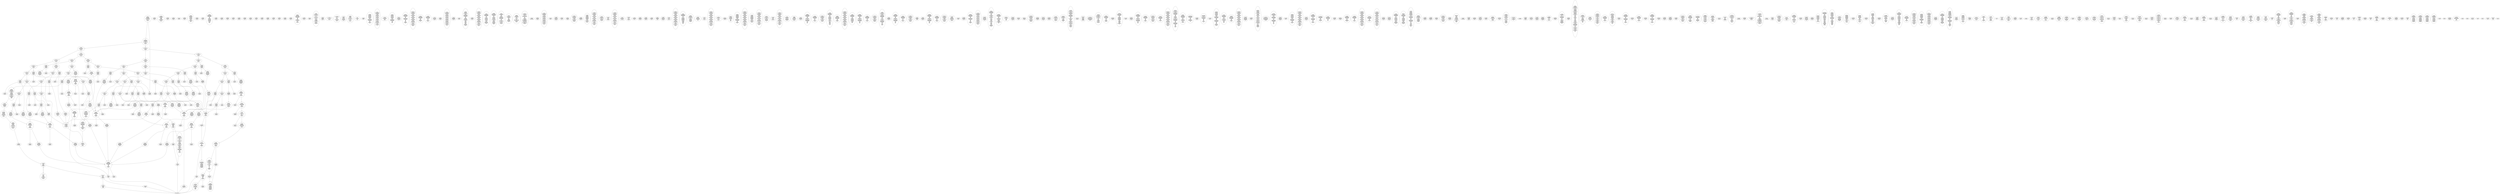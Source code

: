 /* Generated by GvGen v.1.0 (https://www.github.com/stricaud/gvgen) */

digraph G {
compound=true;
   node1 [label="[anywhere]"];
   node2 [label="# 0x0
PUSHX Data
PUSHX Data
MSTORE
PUSHX LogicData
CALLDATASIZE
LT
PUSHX Data
JUMPI
"];
   node3 [label="# 0xd
PUSHX Data
CALLDATALOAD
PUSHX BitData
SHR
PUSHX LogicData
GT
PUSHX Data
JUMPI
"];
   node4 [label="# 0x1e
PUSHX LogicData
GT
PUSHX Data
JUMPI
"];
   node5 [label="# 0x29
PUSHX LogicData
GT
PUSHX Data
JUMPI
"];
   node6 [label="# 0x34
PUSHX LogicData
EQ
PUSHX Data
JUMPI
"];
   node7 [label="# 0x3f
PUSHX LogicData
EQ
PUSHX Data
JUMPI
"];
   node8 [label="# 0x4a
PUSHX LogicData
EQ
PUSHX Data
JUMPI
"];
   node9 [label="# 0x55
PUSHX LogicData
EQ
PUSHX Data
JUMPI
"];
   node10 [label="# 0x60
PUSHX LogicData
EQ
PUSHX Data
JUMPI
"];
   node11 [label="# 0x6b
PUSHX Data
REVERT
"];
   node12 [label="# 0x6f
JUMPDEST
PUSHX LogicData
EQ
PUSHX Data
JUMPI
"];
   node13 [label="# 0x7b
PUSHX LogicData
EQ
PUSHX Data
JUMPI
"];
   node14 [label="# 0x86
PUSHX LogicData
EQ
PUSHX Data
JUMPI
"];
   node15 [label="# 0x91
PUSHX LogicData
EQ
PUSHX Data
JUMPI
"];
   node16 [label="# 0x9c
PUSHX Data
REVERT
"];
   node17 [label="# 0xa0
JUMPDEST
PUSHX LogicData
GT
PUSHX Data
JUMPI
"];
   node18 [label="# 0xac
PUSHX LogicData
EQ
PUSHX Data
JUMPI
"];
   node19 [label="# 0xb7
PUSHX LogicData
EQ
PUSHX Data
JUMPI
"];
   node20 [label="# 0xc2
PUSHX LogicData
EQ
PUSHX Data
JUMPI
"];
   node21 [label="# 0xcd
PUSHX LogicData
EQ
PUSHX Data
JUMPI
"];
   node22 [label="# 0xd8
PUSHX Data
REVERT
"];
   node23 [label="# 0xdc
JUMPDEST
PUSHX LogicData
EQ
PUSHX Data
JUMPI
"];
   node24 [label="# 0xe8
PUSHX LogicData
EQ
PUSHX Data
JUMPI
"];
   node25 [label="# 0xf3
PUSHX LogicData
EQ
PUSHX Data
JUMPI
"];
   node26 [label="# 0xfe
PUSHX LogicData
EQ
PUSHX Data
JUMPI
"];
   node27 [label="# 0x109
PUSHX Data
REVERT
"];
   node28 [label="# 0x10d
JUMPDEST
PUSHX LogicData
GT
PUSHX Data
JUMPI
"];
   node29 [label="# 0x119
PUSHX LogicData
GT
PUSHX Data
JUMPI
"];
   node30 [label="# 0x124
PUSHX LogicData
EQ
PUSHX Data
JUMPI
"];
   node31 [label="# 0x12f
PUSHX LogicData
EQ
PUSHX Data
JUMPI
"];
   node32 [label="# 0x13a
PUSHX LogicData
EQ
PUSHX Data
JUMPI
"];
   node33 [label="# 0x145
PUSHX LogicData
EQ
PUSHX Data
JUMPI
"];
   node34 [label="# 0x150
PUSHX Data
REVERT
"];
   node35 [label="# 0x154
JUMPDEST
PUSHX LogicData
EQ
PUSHX Data
JUMPI
"];
   node36 [label="# 0x160
PUSHX LogicData
EQ
PUSHX Data
JUMPI
"];
   node37 [label="# 0x16b
PUSHX LogicData
EQ
PUSHX Data
JUMPI
"];
   node38 [label="# 0x176
PUSHX LogicData
EQ
PUSHX Data
JUMPI
"];
   node39 [label="# 0x181
PUSHX Data
REVERT
"];
   node40 [label="# 0x185
JUMPDEST
PUSHX LogicData
GT
PUSHX Data
JUMPI
"];
   node41 [label="# 0x191
PUSHX LogicData
EQ
PUSHX Data
JUMPI
"];
   node42 [label="# 0x19c
PUSHX LogicData
EQ
PUSHX Data
JUMPI
"];
   node43 [label="# 0x1a7
PUSHX LogicData
EQ
PUSHX Data
JUMPI
"];
   node44 [label="# 0x1b2
PUSHX LogicData
EQ
PUSHX Data
JUMPI
"];
   node45 [label="# 0x1bd
PUSHX Data
REVERT
"];
   node46 [label="# 0x1c1
JUMPDEST
PUSHX LogicData
EQ
PUSHX Data
JUMPI
"];
   node47 [label="# 0x1cc
PUSHX LogicData
EQ
PUSHX Data
JUMPI
"];
   node48 [label="# 0x1d7
PUSHX LogicData
EQ
PUSHX Data
JUMPI
"];
   node49 [label="# 0x1e2
PUSHX LogicData
EQ
PUSHX Data
JUMPI
"];
   node50 [label="# 0x1ed
JUMPDEST
PUSHX Data
REVERT
"];
   node51 [label="# 0x1f2
JUMPDEST
CALLVALUE
ISZERO
PUSHX Data
JUMPI
"];
   node52 [label="# 0x1fa
PUSHX Data
REVERT
"];
   node53 [label="# 0x1fe
JUMPDEST
PUSHX Data
PUSHX StorData
SLOAD
JUMP
"];
   node54 [label="# 0x208
JUMPDEST
PUSHX MemData
MLOAD
MSTORE
PUSHX ArithData
ADD
"];
   node55 [label="# 0x212
JUMPDEST
PUSHX MemData
MLOAD
SUB
RETURN
"];
   node56 [label="# 0x21b
JUMPDEST
CALLVALUE
ISZERO
PUSHX Data
JUMPI
"];
   node57 [label="# 0x223
PUSHX Data
REVERT
"];
   node58 [label="# 0x227
JUMPDEST
PUSHX Data
PUSHX Data
CALLDATASIZE
PUSHX Data
PUSHX Data
JUMP
"];
   node59 [label="# 0x236
JUMPDEST
PUSHX Data
JUMP
"];
   node60 [label="# 0x23b
JUMPDEST
PUSHX MemData
MLOAD
ISZERO
ISZERO
MSTORE
PUSHX ArithData
ADD
PUSHX Data
JUMP
"];
   node61 [label="# 0x24b
JUMPDEST
CALLVALUE
ISZERO
PUSHX Data
JUMPI
"];
   node62 [label="# 0x253
PUSHX Data
REVERT
"];
   node63 [label="# 0x257
JUMPDEST
PUSHX Data
PUSHX Data
JUMP
"];
   node64 [label="# 0x260
JUMPDEST
PUSHX MemData
MLOAD
PUSHX Data
PUSHX Data
JUMP
"];
   node65 [label="# 0x26d
JUMPDEST
CALLVALUE
ISZERO
PUSHX Data
JUMPI
"];
   node66 [label="# 0x275
PUSHX Data
REVERT
"];
   node67 [label="# 0x279
JUMPDEST
PUSHX Data
PUSHX Data
CALLDATASIZE
PUSHX Data
PUSHX Data
JUMP
"];
   node68 [label="# 0x288
JUMPDEST
PUSHX Data
JUMP
"];
   node69 [label="# 0x28d
JUMPDEST
PUSHX MemData
MLOAD
PUSHX ArithData
PUSHX BitData
PUSHX BitData
SHL
SUB
AND
MSTORE
PUSHX ArithData
ADD
PUSHX Data
JUMP
"];
   node70 [label="# 0x2a5
JUMPDEST
CALLVALUE
ISZERO
PUSHX Data
JUMPI
"];
   node71 [label="# 0x2ad
PUSHX Data
REVERT
"];
   node72 [label="# 0x2b1
JUMPDEST
PUSHX Data
PUSHX Data
CALLDATASIZE
PUSHX Data
PUSHX Data
JUMP
"];
   node73 [label="# 0x2c0
JUMPDEST
PUSHX Data
JUMP
"];
   node74 [label="# 0x2c5
JUMPDEST
STOP
"];
   node75 [label="# 0x2c7
JUMPDEST
PUSHX Data
PUSHX Data
CALLDATASIZE
PUSHX Data
PUSHX Data
JUMP
"];
   node76 [label="# 0x2d5
JUMPDEST
PUSHX Data
JUMP
"];
   node77 [label="# 0x2da
JUMPDEST
CALLVALUE
ISZERO
PUSHX Data
JUMPI
"];
   node78 [label="# 0x2e2
PUSHX Data
REVERT
"];
   node79 [label="# 0x2e6
JUMPDEST
PUSHX Data
PUSHX MemData
MLOAD
PUSHX ArithData
ADD
PUSHX Data
MSTORE
PUSHX Data
MSTORE
PUSHX ArithData
ADD
PUSHX BitData
PUSHX BitData
SHL
MSTORE
JUMP
"];
   node80 [label="# 0x307
JUMPDEST
CALLVALUE
ISZERO
PUSHX Data
JUMPI
"];
   node81 [label="# 0x30f
PUSHX Data
REVERT
"];
   node82 [label="# 0x313
JUMPDEST
PUSHX Data
PUSHX Data
CALLDATASIZE
PUSHX Data
PUSHX Data
JUMP
"];
   node83 [label="# 0x322
JUMPDEST
PUSHX Data
PUSHX Data
MSTORE
PUSHX Data
MSTORE
PUSHX Data
SHA3
SLOAD
PUSHX BitData
AND
JUMP
"];
   node84 [label="# 0x337
JUMPDEST
CALLVALUE
ISZERO
PUSHX Data
JUMPI
"];
   node85 [label="# 0x33f
PUSHX Data
REVERT
"];
   node86 [label="# 0x343
JUMPDEST
PUSHX StorData
SLOAD
PUSHX Data
JUMP
"];
   node87 [label="# 0x34c
JUMPDEST
CALLVALUE
ISZERO
PUSHX Data
JUMPI
"];
   node88 [label="# 0x354
PUSHX Data
REVERT
"];
   node89 [label="# 0x358
JUMPDEST
PUSHX StorData
SLOAD
PUSHX Data
JUMP
"];
   node90 [label="# 0x361
JUMPDEST
CALLVALUE
ISZERO
PUSHX Data
JUMPI
"];
   node91 [label="# 0x369
PUSHX Data
REVERT
"];
   node92 [label="# 0x36d
JUMPDEST
PUSHX Data
PUSHX Data
CALLDATASIZE
PUSHX Data
PUSHX Data
JUMP
"];
   node93 [label="# 0x37c
JUMPDEST
PUSHX Data
JUMP
"];
   node94 [label="# 0x381
JUMPDEST
CALLVALUE
ISZERO
PUSHX Data
JUMPI
"];
   node95 [label="# 0x389
PUSHX Data
REVERT
"];
   node96 [label="# 0x38d
JUMPDEST
PUSHX Data
PUSHX Data
CALLDATASIZE
PUSHX Data
PUSHX Data
JUMP
"];
   node97 [label="# 0x39c
JUMPDEST
PUSHX Data
JUMP
"];
   node98 [label="# 0x3a1
JUMPDEST
CALLVALUE
ISZERO
PUSHX Data
JUMPI
"];
   node99 [label="# 0x3a9
PUSHX Data
REVERT
"];
   node100 [label="# 0x3ad
JUMPDEST
PUSHX Data
PUSHX Data
CALLDATASIZE
PUSHX Data
PUSHX Data
JUMP
"];
   node101 [label="# 0x3bc
JUMPDEST
PUSHX ArithData
PUSHX BitData
PUSHX BitData
SHL
SUB
AND
PUSHX Data
MSTORE
PUSHX Data
PUSHX Data
MSTORE
PUSHX Data
SHA3
SLOAD
JUMP
"];
   node102 [label="# 0x3d7
JUMPDEST
CALLVALUE
ISZERO
PUSHX Data
JUMPI
"];
   node103 [label="# 0x3df
PUSHX Data
REVERT
"];
   node104 [label="# 0x3e3
JUMPDEST
PUSHX Data
PUSHX Data
CALLDATASIZE
PUSHX Data
PUSHX Data
JUMP
"];
   node105 [label="# 0x3f2
JUMPDEST
PUSHX Data
JUMP
"];
   node106 [label="# 0x3f7
JUMPDEST
CALLVALUE
ISZERO
PUSHX Data
JUMPI
"];
   node107 [label="# 0x3ff
PUSHX Data
REVERT
"];
   node108 [label="# 0x403
JUMPDEST
CHAINID
PUSHX Data
JUMP
"];
   node109 [label="# 0x40a
JUMPDEST
CALLVALUE
ISZERO
PUSHX Data
JUMPI
"];
   node110 [label="# 0x412
PUSHX Data
REVERT
"];
   node111 [label="# 0x416
JUMPDEST
PUSHX Data
PUSHX Data
CALLDATASIZE
PUSHX Data
PUSHX Data
JUMP
"];
   node112 [label="# 0x425
JUMPDEST
PUSHX Data
JUMP
"];
   node113 [label="# 0x42a
JUMPDEST
CALLVALUE
ISZERO
PUSHX Data
JUMPI
"];
   node114 [label="# 0x432
PUSHX Data
REVERT
"];
   node115 [label="# 0x436
JUMPDEST
PUSHX Data
PUSHX Data
CALLDATASIZE
PUSHX Data
PUSHX Data
JUMP
"];
   node116 [label="# 0x445
JUMPDEST
PUSHX Data
JUMP
"];
   node117 [label="# 0x44a
JUMPDEST
CALLVALUE
ISZERO
PUSHX Data
JUMPI
"];
   node118 [label="# 0x452
PUSHX Data
REVERT
"];
   node119 [label="# 0x456
JUMPDEST
PUSHX Data
PUSHX Data
CALLDATASIZE
PUSHX Data
PUSHX Data
JUMP
"];
   node120 [label="# 0x465
JUMPDEST
PUSHX Data
JUMP
"];
   node121 [label="# 0x46a
JUMPDEST
CALLVALUE
ISZERO
PUSHX Data
JUMPI
"];
   node122 [label="# 0x472
PUSHX Data
REVERT
"];
   node123 [label="# 0x476
JUMPDEST
PUSHX Data
PUSHX Data
CALLDATASIZE
PUSHX Data
PUSHX Data
JUMP
"];
   node124 [label="# 0x485
JUMPDEST
PUSHX Data
JUMP
"];
   node125 [label="# 0x48a
JUMPDEST
CALLVALUE
ISZERO
PUSHX Data
JUMPI
"];
   node126 [label="# 0x492
PUSHX Data
REVERT
"];
   node127 [label="# 0x496
JUMPDEST
PUSHX Data
PUSHX Data
CALLDATASIZE
PUSHX Data
PUSHX Data
JUMP
"];
   node128 [label="# 0x4a5
JUMPDEST
PUSHX Data
JUMP
"];
   node129 [label="# 0x4aa
JUMPDEST
CALLVALUE
ISZERO
PUSHX Data
JUMPI
"];
   node130 [label="# 0x4b2
PUSHX Data
REVERT
"];
   node131 [label="# 0x4b6
JUMPDEST
PUSHX Data
PUSHX Data
CALLDATASIZE
PUSHX Data
PUSHX Data
JUMP
"];
   node132 [label="# 0x4c5
JUMPDEST
PUSHX Data
JUMP
"];
   node133 [label="# 0x4ca
JUMPDEST
CALLVALUE
ISZERO
PUSHX Data
JUMPI
"];
   node134 [label="# 0x4d2
PUSHX Data
REVERT
"];
   node135 [label="# 0x4d6
JUMPDEST
PUSHX Data
PUSHX Data
JUMP
"];
   node136 [label="# 0x4df
JUMPDEST
CALLVALUE
ISZERO
PUSHX Data
JUMPI
"];
   node137 [label="# 0x4e7
PUSHX Data
REVERT
"];
   node138 [label="# 0x4eb
JUMPDEST
PUSHX Data
PUSHX Data
CALLDATASIZE
PUSHX Data
PUSHX Data
JUMP
"];
   node139 [label="# 0x4fa
JUMPDEST
PUSHX Data
JUMP
"];
   node140 [label="# 0x4ff
JUMPDEST
CALLVALUE
ISZERO
PUSHX Data
JUMPI
"];
   node141 [label="# 0x507
PUSHX Data
REVERT
"];
   node142 [label="# 0x50b
JUMPDEST
PUSHX StorData
SLOAD
PUSHX ArithData
PUSHX BitData
PUSHX BitData
SHL
SUB
AND
PUSHX Data
JUMP
"];
   node143 [label="# 0x51d
JUMPDEST
CALLVALUE
ISZERO
PUSHX Data
JUMPI
"];
   node144 [label="# 0x525
PUSHX Data
REVERT
"];
   node145 [label="# 0x529
JUMPDEST
PUSHX Data
PUSHX Data
CALLDATASIZE
PUSHX Data
PUSHX Data
JUMP
"];
   node146 [label="# 0x538
JUMPDEST
PUSHX Data
JUMP
"];
   node147 [label="# 0x53d
JUMPDEST
CALLVALUE
ISZERO
PUSHX Data
JUMPI
"];
   node148 [label="# 0x545
PUSHX Data
REVERT
"];
   node149 [label="# 0x549
JUMPDEST
PUSHX Data
PUSHX Data
JUMP
"];
   node150 [label="# 0x552
JUMPDEST
CALLVALUE
ISZERO
PUSHX Data
JUMPI
"];
   node151 [label="# 0x55a
PUSHX Data
REVERT
"];
   node152 [label="# 0x55e
JUMPDEST
PUSHX Data
PUSHX Data
CALLDATASIZE
PUSHX Data
PUSHX Data
JUMP
"];
   node153 [label="# 0x56d
JUMPDEST
PUSHX Data
JUMP
"];
   node154 [label="# 0x572
JUMPDEST
CALLVALUE
ISZERO
PUSHX Data
JUMPI
"];
   node155 [label="# 0x57a
PUSHX Data
REVERT
"];
   node156 [label="# 0x57e
JUMPDEST
PUSHX Data
PUSHX Data
CALLDATASIZE
PUSHX Data
PUSHX Data
JUMP
"];
   node157 [label="# 0x58d
JUMPDEST
PUSHX Data
JUMP
"];
   node158 [label="# 0x592
JUMPDEST
CALLVALUE
ISZERO
PUSHX Data
JUMPI
"];
   node159 [label="# 0x59a
PUSHX Data
REVERT
"];
   node160 [label="# 0x59e
JUMPDEST
PUSHX Data
PUSHX Data
CALLDATASIZE
PUSHX Data
PUSHX Data
JUMP
"];
   node161 [label="# 0x5ad
JUMPDEST
PUSHX Data
JUMP
"];
   node162 [label="# 0x5b2
JUMPDEST
CALLVALUE
ISZERO
PUSHX Data
JUMPI
"];
   node163 [label="# 0x5ba
PUSHX Data
REVERT
"];
   node164 [label="# 0x5be
JUMPDEST
PUSHX Data
PUSHX Data
JUMP
"];
   node165 [label="# 0x5c7
JUMPDEST
CALLVALUE
ISZERO
PUSHX Data
JUMPI
"];
   node166 [label="# 0x5cf
PUSHX Data
REVERT
"];
   node167 [label="# 0x5d3
JUMPDEST
PUSHX Data
PUSHX Data
CALLDATASIZE
PUSHX Data
PUSHX Data
JUMP
"];
   node168 [label="# 0x5e2
JUMPDEST
PUSHX Data
JUMP
"];
   node169 [label="# 0x5e7
JUMPDEST
CALLVALUE
ISZERO
PUSHX Data
JUMPI
"];
   node170 [label="# 0x5ef
PUSHX Data
REVERT
"];
   node171 [label="# 0x5f3
JUMPDEST
PUSHX Data
PUSHX Data
CALLDATASIZE
PUSHX Data
PUSHX Data
JUMP
"];
   node172 [label="# 0x602
JUMPDEST
PUSHX Data
JUMP
"];
   node173 [label="# 0x607
JUMPDEST
CALLVALUE
ISZERO
PUSHX Data
JUMPI
"];
   node174 [label="# 0x60f
PUSHX Data
REVERT
"];
   node175 [label="# 0x613
JUMPDEST
PUSHX Data
PUSHX StorData
SLOAD
JUMP
"];
   node176 [label="# 0x61d
JUMPDEST
PUSHX Data
PUSHX ArithData
PUSHX BitData
PUSHX BitData
SHL
SUB
NOT
AND
PUSHX BitData
PUSHX BitData
SHL
EQ
PUSHX Data
JUMPI
"];
   node177 [label="# 0x639
PUSHX Data
PUSHX Data
JUMP
"];
   node178 [label="# 0x642
JUMPDEST
JUMP
"];
   node179 [label="# 0x648
JUMPDEST
PUSHX Data
PUSHX StorData
SLOAD
PUSHX Data
PUSHX Data
JUMP
"];
   node180 [label="# 0x657
JUMPDEST
PUSHX ArithData
ADD
PUSHX ArithData
DIV
MUL
PUSHX ArithData
ADD
PUSHX MemData
MLOAD
ADD
PUSHX Data
MSTORE
MSTORE
PUSHX ArithData
ADD
SLOAD
PUSHX Data
PUSHX Data
JUMP
"];
   node181 [label="# 0x683
JUMPDEST
ISZERO
PUSHX Data
JUMPI
"];
   node182 [label="# 0x68a
PUSHX LogicData
LT
PUSHX Data
JUMPI
"];
   node183 [label="# 0x692
PUSHX ArithData
SLOAD
DIV
MUL
MSTORE
PUSHX ArithData
ADD
PUSHX Data
JUMP
"];
   node184 [label="# 0x6a5
JUMPDEST
ADD
PUSHX Data
MSTORE
PUSHX Data
PUSHX Data
SHA3
"];
   node185 [label="# 0x6b3
JUMPDEST
SLOAD
MSTORE
PUSHX ArithData
ADD
PUSHX ArithData
ADD
GT
PUSHX Data
JUMPI
"];
   node186 [label="# 0x6c7
SUB
PUSHX BitData
AND
ADD
"];
   node187 [label="# 0x6d0
JUMPDEST
JUMP
"];
   node188 [label="# 0x6da
JUMPDEST
PUSHX Data
MSTORE
PUSHX Data
PUSHX Data
MSTORE
PUSHX Data
SHA3
SLOAD
PUSHX ArithData
PUSHX BitData
PUSHX BitData
SHL
SUB
AND
PUSHX Data
JUMPI
"];
   node189 [label="# 0x6f7
PUSHX MemData
MLOAD
PUSHX BitData
PUSHX BitData
SHL
MSTORE
PUSHX Data
PUSHX ArithData
ADD
MSTORE
PUSHX Data
PUSHX ArithData
ADD
MSTORE
PUSHX Data
PUSHX ArithData
ADD
MSTORE
PUSHX BitData
PUSHX BitData
SHL
PUSHX ArithData
ADD
MSTORE
PUSHX ArithData
ADD
"];
   node190 [label="# 0x74f
JUMPDEST
PUSHX MemData
MLOAD
SUB
REVERT
"];
   node191 [label="# 0x758
JUMPDEST
PUSHX Data
MSTORE
PUSHX Data
PUSHX Data
MSTORE
PUSHX Data
SHA3
SLOAD
PUSHX ArithData
PUSHX BitData
PUSHX BitData
SHL
SUB
AND
JUMP
"];
   node192 [label="# 0x774
JUMPDEST
PUSHX Data
PUSHX Data
PUSHX Data
JUMP
"];
   node193 [label="# 0x77f
JUMPDEST
PUSHX ArithData
PUSHX BitData
PUSHX BitData
SHL
SUB
AND
PUSHX ArithData
PUSHX BitData
PUSHX BitData
SHL
SUB
AND
EQ
ISZERO
PUSHX Data
JUMPI
"];
   node194 [label="# 0x79c
PUSHX MemData
MLOAD
PUSHX BitData
PUSHX BitData
SHL
MSTORE
PUSHX Data
PUSHX ArithData
ADD
MSTORE
PUSHX Data
PUSHX ArithData
ADD
MSTORE
PUSHX Data
PUSHX ArithData
ADD
MSTORE
PUSHX BitData
PUSHX BitData
SHL
PUSHX ArithData
ADD
MSTORE
PUSHX ArithData
ADD
PUSHX Data
JUMP
"];
   node195 [label="# 0x7ed
JUMPDEST
PUSHX ArithData
PUSHX BitData
PUSHX BitData
SHL
SUB
AND
PUSHX Data
PUSHX Data
JUMP
"];
   node196 [label="# 0x7ff
JUMPDEST
PUSHX ArithData
PUSHX BitData
PUSHX BitData
SHL
SUB
AND
EQ
PUSHX Data
JUMPI
"];
   node197 [label="# 0x80f
PUSHX Data
PUSHX Data
PUSHX Data
JUMP
"];
   node198 [label="# 0x81b
JUMPDEST
PUSHX Data
JUMPI
"];
   node199 [label="# 0x820
PUSHX MemData
MLOAD
PUSHX BitData
PUSHX BitData
SHL
MSTORE
PUSHX Data
PUSHX ArithData
ADD
MSTORE
PUSHX Data
PUSHX ArithData
ADD
MSTORE
PUSHX Data
PUSHX ArithData
ADD
MSTORE
PUSHX Data
PUSHX ArithData
ADD
MSTORE
PUSHX ArithData
ADD
PUSHX Data
JUMP
"];
   node200 [label="# 0x88d
JUMPDEST
PUSHX Data
PUSHX Data
JUMP
"];
   node201 [label="# 0x897
JUMPDEST
JUMP
"];
   node202 [label="# 0x89c
JUMPDEST
PUSHX Data
MLOAD
PUSHX ArithData
ADD
MSTORE
PUSHX ArithData
PUSHX BitData
PUSHX BitData
SHL
SUB
AND
PUSHX Data
MSTORE
PUSHX Data
PUSHX ArithData
MSTORE
SHA3
SLOAD
MSTORE
ADD
MSTORE
ADD
MSTORE
PUSHX Data
PUSHX Data
JUMP
"];
   node203 [label="# 0x8da
JUMPDEST
PUSHX Data
JUMPI
"];
   node204 [label="# 0x8df
PUSHX MemData
MLOAD
PUSHX BitData
PUSHX BitData
SHL
MSTORE
PUSHX Data
PUSHX ArithData
ADD
MSTORE
PUSHX Data
PUSHX ArithData
ADD
MSTORE
PUSHX Data
PUSHX ArithData
ADD
MSTORE
PUSHX BitData
PUSHX BitData
SHL
PUSHX ArithData
ADD
MSTORE
PUSHX ArithData
ADD
PUSHX Data
JUMP
"];
   node205 [label="# 0x930
JUMPDEST
PUSHX ArithData
PUSHX BitData
PUSHX BitData
SHL
SUB
AND
PUSHX Data
MSTORE
PUSHX Data
PUSHX Data
MSTORE
PUSHX Data
SHA3
SLOAD
PUSHX Data
PUSHX Data
PUSHX Data
JUMP
"];
   node206 [label="# 0x954
JUMPDEST
PUSHX ArithData
PUSHX BitData
PUSHX BitData
SHL
SUB
AND
PUSHX Data
MSTORE
PUSHX Data
PUSHX Data
MSTORE
PUSHX MemData
SHA3
SSTORE
MLOAD
PUSHX Data
PUSHX Data
CALLER
PUSHX Data
JUMP
"];
   node207 [label="# 0x9a4
JUMPDEST
PUSHX MemData
MLOAD
SUB
LOGX
PUSHX Data
ADDRESS
PUSHX ArithData
PUSHX BitData
PUSHX BitData
SHL
SUB
AND
PUSHX MemData
MLOAD
PUSHX ArithData
ADD
PUSHX Data
PUSHX Data
JUMP
"];
   node208 [label="# 0x9cc
JUMPDEST
PUSHX MemData
MLOAD
PUSHX BitData
NOT
SUB
ADD
MSTORE
MSTORE
PUSHX Data
PUSHX Data
JUMP
"];
   node209 [label="# 0x9e6
JUMPDEST
PUSHX Data
PUSHX MemData
MLOAD
SUB
PUSHX Data
GAS
CALL
RETURNDATASIZE
PUSHX LogicData
EQ
PUSHX Data
JUMPI
"];
   node210 [label="# 0xa02
PUSHX MemData
MLOAD
PUSHX BitData
NOT
PUSHX ArithData
RETURNDATASIZE
ADD
AND
ADD
PUSHX Data
MSTORE
RETURNDATASIZE
MSTORE
RETURNDATASIZE
PUSHX Data
PUSHX ArithData
ADD
RETURNDATACOPY
PUSHX Data
JUMP
"];
   node211 [label="# 0xa23
JUMPDEST
PUSHX Data
"];
   node212 [label="# 0xa28
JUMPDEST
PUSHX Data
JUMPI
"];
   node213 [label="# 0xa33
PUSHX MemData
MLOAD
PUSHX BitData
PUSHX BitData
SHL
MSTORE
PUSHX Data
PUSHX ArithData
ADD
MSTORE
PUSHX Data
PUSHX ArithData
ADD
MSTORE
PUSHX Data
PUSHX ArithData
ADD
MSTORE
PUSHX ArithData
ADD
PUSHX Data
JUMP
"];
   node214 [label="# 0xa7a
JUMPDEST
JUMP
"];
   node215 [label="# 0xa86
JUMPDEST
PUSHX Data
PUSHX Data
PUSHX Data
JUMP
"];
   node216 [label="# 0xa91
JUMPDEST
PUSHX Data
JUMP
"];
   node217 [label="# 0xa97
JUMPDEST
PUSHX Data
JUMPI
"];
   node218 [label="# 0xa9c
PUSHX MemData
MLOAD
PUSHX BitData
PUSHX BitData
SHL
MSTORE
PUSHX ArithData
ADD
PUSHX Data
PUSHX Data
JUMP
"];
   node219 [label="# 0xab3
JUMPDEST
PUSHX Data
PUSHX Data
JUMP
"];
   node220 [label="# 0xabe
JUMPDEST
CALLER
PUSHX Data
MSTORE
PUSHX Data
PUSHX Data
MSTORE
PUSHX Data
SHA3
SLOAD
PUSHX BitData
AND
PUSHX Data
JUMPI
"];
   node221 [label="# 0xad6
PUSHX MemData
MLOAD
PUSHX BitData
PUSHX BitData
SHL
MSTORE
PUSHX Data
PUSHX ArithData
ADD
MSTORE
PUSHX Data
PUSHX ArithData
ADD
MSTORE
PUSHX BitData
PUSHX BitData
SHL
PUSHX ArithData
ADD
MSTORE
PUSHX ArithData
ADD
PUSHX Data
JUMP
"];
   node222 [label="# 0xb0e
JUMPDEST
PUSHX StorData
SLOAD
PUSHX StorData
SLOAD
PUSHX Data
PUSHX Data
JUMP
"];
   node223 [label="# 0xb1f
JUMPDEST
GT
ISZERO
PUSHX Data
JUMPI
"];
   node224 [label="# 0xb26
PUSHX MemData
MLOAD
PUSHX BitData
PUSHX BitData
SHL
MSTORE
PUSHX Data
PUSHX ArithData
ADD
MSTORE
PUSHX Data
PUSHX ArithData
ADD
MSTORE
PUSHX BitData
PUSHX BitData
SHL
PUSHX ArithData
ADD
MSTORE
PUSHX ArithData
ADD
PUSHX Data
JUMP
"];
   node225 [label="# 0xb60
JUMPDEST
PUSHX StorData
SLOAD
PUSHX Data
"];
   node226 [label="# 0xb66
JUMPDEST
LT
ISZERO
PUSHX Data
JUMPI
"];
   node227 [label="# 0xb6f
PUSHX Data
PUSHX Data
JUMP
"];
   node228 [label="# 0xb78
JUMPDEST
PUSHX Data
PUSHX Data
JUMP
"];
   node229 [label="# 0xb85
JUMPDEST
PUSHX Data
PUSHX Data
JUMP
"];
   node230 [label="# 0xb8f
JUMPDEST
PUSHX Data
JUMP
"];
   node231 [label="# 0xb97
JUMPDEST
PUSHX Data
SSTORE
JUMP
"];
   node232 [label="# 0xb9f
JUMPDEST
PUSHX Data
PUSHX Data
PUSHX Data
JUMP
"];
   node233 [label="# 0xbaa
JUMPDEST
LT
PUSHX Data
JUMPI
"];
   node234 [label="# 0xbb1
PUSHX MemData
MLOAD
PUSHX BitData
PUSHX BitData
SHL
MSTORE
PUSHX Data
PUSHX ArithData
ADD
MSTORE
PUSHX Data
PUSHX ArithData
ADD
MSTORE
PUSHX Data
PUSHX ArithData
ADD
MSTORE
PUSHX BitData
PUSHX BitData
SHL
PUSHX ArithData
ADD
MSTORE
PUSHX ArithData
ADD
PUSHX Data
JUMP
"];
   node235 [label="# 0xc0c
JUMPDEST
PUSHX ArithData
PUSHX BitData
PUSHX BitData
SHL
SUB
AND
PUSHX Data
MSTORE
PUSHX Data
PUSHX Data
MSTORE
PUSHX Data
SHA3
MSTORE
MSTORE
SHA3
SLOAD
JUMP
"];
   node236 [label="# 0xc35
JUMPDEST
PUSHX Data
PUSHX MemData
MLOAD
PUSHX ArithData
ADD
PUSHX Data
MSTORE
PUSHX Data
MSTORE
PUSHX Data
JUMP
"];
   node237 [label="# 0xc50
JUMPDEST
PUSHX Data
PUSHX Data
PUSHX StorData
SLOAD
JUMP
"];
   node238 [label="# 0xc5b
JUMPDEST
LT
PUSHX Data
JUMPI
"];
   node239 [label="# 0xc62
PUSHX MemData
MLOAD
PUSHX BitData
PUSHX BitData
SHL
MSTORE
PUSHX Data
PUSHX ArithData
ADD
MSTORE
PUSHX Data
PUSHX ArithData
ADD
MSTORE
PUSHX Data
PUSHX ArithData
ADD
MSTORE
PUSHX BitData
PUSHX BitData
SHL
PUSHX ArithData
ADD
MSTORE
PUSHX ArithData
ADD
PUSHX Data
JUMP
"];
   node240 [label="# 0xcbe
JUMPDEST
PUSHX StorData
SLOAD
LT
PUSHX Data
JUMPI
"];
   node241 [label="# 0xcca
PUSHX Data
PUSHX Data
JUMP
"];
   node242 [label="# 0xcd1
JUMPDEST
PUSHX Data
MSTORE
PUSHX Data
PUSHX Data
SHA3
ADD
SLOAD
JUMP
"];
   node243 [label="# 0xce3
JUMPDEST
PUSHX Data
MSTORE
PUSHX Data
PUSHX Data
MSTORE
PUSHX Data
SHA3
SLOAD
PUSHX ArithData
PUSHX BitData
PUSHX BitData
SHL
SUB
AND
PUSHX Data
JUMPI
"];
   node244 [label="# 0xd01
PUSHX MemData
MLOAD
PUSHX BitData
PUSHX BitData
SHL
MSTORE
PUSHX Data
PUSHX ArithData
ADD
MSTORE
PUSHX Data
PUSHX ArithData
ADD
MSTORE
PUSHX Data
PUSHX ArithData
ADD
MSTORE
PUSHX BitData
PUSHX BitData
SHL
PUSHX ArithData
ADD
MSTORE
PUSHX ArithData
ADD
PUSHX Data
JUMP
"];
   node245 [label="# 0xd5a
JUMPDEST
CALLER
PUSHX Data
MSTORE
PUSHX Data
PUSHX Data
MSTORE
PUSHX Data
SHA3
SLOAD
PUSHX BitData
AND
PUSHX Data
JUMPI
"];
   node246 [label="# 0xd72
PUSHX MemData
MLOAD
PUSHX BitData
PUSHX BitData
SHL
MSTORE
PUSHX Data
PUSHX ArithData
ADD
MSTORE
PUSHX Data
PUSHX ArithData
ADD
MSTORE
PUSHX BitData
PUSHX BitData
SHL
PUSHX ArithData
ADD
MSTORE
PUSHX ArithData
ADD
PUSHX Data
JUMP
"];
   node247 [label="# 0xdaa
JUMPDEST
PUSHX StorData
SLOAD
PUSHX StorData
SLOAD
PUSHX Data
PUSHX Data
PUSHX Data
JUMP
"];
   node248 [label="# 0xdbb
JUMPDEST
GT
ISZERO
PUSHX Data
JUMPI
"];
   node249 [label="# 0xdc2
PUSHX MemData
MLOAD
PUSHX BitData
PUSHX BitData
SHL
MSTORE
PUSHX Data
PUSHX ArithData
ADD
MSTORE
PUSHX Data
PUSHX ArithData
ADD
MSTORE
PUSHX BitData
PUSHX BitData
SHL
PUSHX ArithData
ADD
MSTORE
PUSHX ArithData
ADD
PUSHX Data
JUMP
"];
   node250 [label="# 0xdfc
JUMPDEST
PUSHX StorData
SLOAD
PUSHX Data
PUSHX Data
PUSHX Data
JUMP
"];
   node251 [label="# 0xe0c
JUMPDEST
SSTORE
PUSHX Data
PUSHX StorData
SLOAD
PUSHX Data
JUMP
"];
   node252 [label="# 0xe1d
JUMPDEST
JUMP
"];
   node253 [label="# 0xe20
JUMPDEST
PUSHX Data
PUSHX Data
JUMP
"];
   node254 [label="# 0xe28
JUMPDEST
PUSHX ArithData
PUSHX BitData
PUSHX BitData
SHL
SUB
AND
PUSHX Data
PUSHX StorData
SLOAD
PUSHX ArithData
PUSHX BitData
PUSHX BitData
SHL
SUB
AND
JUMP
"];
   node255 [label="# 0xe43
JUMPDEST
PUSHX ArithData
PUSHX BitData
PUSHX BitData
SHL
SUB
AND
EQ
PUSHX Data
JUMPI
"];
   node256 [label="# 0xe52
PUSHX MemData
MLOAD
PUSHX BitData
PUSHX BitData
SHL
MSTORE
PUSHX ArithData
ADD
PUSHX Data
PUSHX Data
JUMP
"];
   node257 [label="# 0xe69
JUMPDEST
PUSHX ArithData
PUSHX BitData
PUSHX BitData
SHL
SUB
AND
PUSHX Data
MSTORE
PUSHX Data
PUSHX Data
MSTORE
PUSHX Data
SHA3
SLOAD
PUSHX BitData
NOT
AND
ISZERO
ISZERO
OR
SSTORE
JUMP
"];
   node258 [label="# 0xe94
JUMPDEST
PUSHX Data
PUSHX ArithData
PUSHX BitData
PUSHX BitData
SHL
SUB
AND
PUSHX Data
JUMPI
"];
   node259 [label="# 0xea5
PUSHX MemData
MLOAD
PUSHX BitData
PUSHX BitData
SHL
MSTORE
PUSHX Data
PUSHX ArithData
ADD
MSTORE
PUSHX Data
PUSHX ArithData
ADD
MSTORE
PUSHX Data
PUSHX ArithData
ADD
MSTORE
PUSHX BitData
PUSHX BitData
SHL
PUSHX ArithData
ADD
MSTORE
PUSHX ArithData
ADD
PUSHX Data
JUMP
"];
   node260 [label="# 0xeff
JUMPDEST
PUSHX ArithData
PUSHX BitData
PUSHX BitData
SHL
SUB
AND
PUSHX Data
MSTORE
PUSHX Data
PUSHX Data
MSTORE
PUSHX Data
SHA3
SLOAD
JUMP
"];
   node261 [label="# 0xf1b
JUMPDEST
PUSHX Data
PUSHX Data
JUMP
"];
   node262 [label="# 0xf23
JUMPDEST
PUSHX ArithData
PUSHX BitData
PUSHX BitData
SHL
SUB
AND
PUSHX Data
PUSHX StorData
SLOAD
PUSHX ArithData
PUSHX BitData
PUSHX BitData
SHL
SUB
AND
JUMP
"];
   node263 [label="# 0xf3e
JUMPDEST
PUSHX ArithData
PUSHX BitData
PUSHX BitData
SHL
SUB
AND
EQ
PUSHX Data
JUMPI
"];
   node264 [label="# 0xf4d
PUSHX MemData
MLOAD
PUSHX BitData
PUSHX BitData
SHL
MSTORE
PUSHX ArithData
ADD
PUSHX Data
PUSHX Data
JUMP
"];
   node265 [label="# 0xf64
JUMPDEST
PUSHX StorData
SLOAD
PUSHX MemData
MLOAD
PUSHX Data
PUSHX ArithData
PUSHX BitData
PUSHX BitData
SHL
SUB
AND
PUSHX Data
LOGX
PUSHX StorData
SLOAD
PUSHX ArithData
PUSHX BitData
PUSHX BitData
SHL
SUB
NOT
AND
SSTORE
JUMP
"];
   node266 [label="# 0xfae
JUMPDEST
PUSHX Data
PUSHX Data
JUMP
"];
   node267 [label="# 0xfb6
JUMPDEST
PUSHX ArithData
PUSHX BitData
PUSHX BitData
SHL
SUB
AND
PUSHX Data
PUSHX StorData
SLOAD
PUSHX ArithData
PUSHX BitData
PUSHX BitData
SHL
SUB
AND
JUMP
"];
   node268 [label="# 0xfd1
JUMPDEST
PUSHX ArithData
PUSHX BitData
PUSHX BitData
SHL
SUB
AND
EQ
PUSHX Data
JUMPI
"];
   node269 [label="# 0xfe0
PUSHX MemData
MLOAD
PUSHX BitData
PUSHX BitData
SHL
MSTORE
PUSHX ArithData
ADD
PUSHX Data
PUSHX Data
JUMP
"];
   node270 [label="# 0xff7
JUMPDEST
PUSHX Data
SSTORE
JUMP
"];
   node271 [label="# 0xffc
JUMPDEST
PUSHX Data
PUSHX Data
JUMP
"];
   node272 [label="# 0x1004
JUMPDEST
PUSHX ArithData
PUSHX BitData
PUSHX BitData
SHL
SUB
AND
PUSHX Data
PUSHX StorData
SLOAD
PUSHX ArithData
PUSHX BitData
PUSHX BitData
SHL
SUB
AND
JUMP
"];
   node273 [label="# 0x101f
JUMPDEST
PUSHX ArithData
PUSHX BitData
PUSHX BitData
SHL
SUB
AND
EQ
PUSHX Data
JUMPI
"];
   node274 [label="# 0x102e
PUSHX MemData
MLOAD
PUSHX BitData
PUSHX BitData
SHL
MSTORE
PUSHX ArithData
ADD
PUSHX Data
PUSHX Data
JUMP
"];
   node275 [label="# 0x1045
JUMPDEST
MLOAD
PUSHX Data
PUSHX Data
PUSHX ArithData
ADD
PUSHX Data
JUMP
"];
   node276 [label="# 0x1058
JUMPDEST
JUMP
"];
   node277 [label="# 0x105c
JUMPDEST
PUSHX Data
PUSHX StorData
SLOAD
PUSHX Data
PUSHX Data
JUMP
"];
   node278 [label="# 0x106b
JUMPDEST
PUSHX Data
PUSHX Data
JUMP
"];
   node279 [label="# 0x1073
JUMPDEST
PUSHX ArithData
PUSHX BitData
PUSHX BitData
SHL
SUB
AND
PUSHX ArithData
PUSHX BitData
PUSHX BitData
SHL
SUB
AND
EQ
ISZERO
PUSHX Data
JUMPI
"];
   node280 [label="# 0x108d
PUSHX MemData
MLOAD
PUSHX BitData
PUSHX BitData
SHL
MSTORE
PUSHX Data
PUSHX ArithData
ADD
MSTORE
PUSHX Data
PUSHX ArithData
ADD
MSTORE
PUSHX Data
PUSHX ArithData
ADD
MSTORE
PUSHX ArithData
ADD
PUSHX Data
JUMP
"];
   node281 [label="# 0x10d4
JUMPDEST
PUSHX Data
PUSHX Data
PUSHX Data
PUSHX Data
JUMP
"];
   node282 [label="# 0x10e1
JUMPDEST
PUSHX ArithData
PUSHX BitData
PUSHX BitData
SHL
SUB
AND
MSTORE
PUSHX ArithData
ADD
MSTORE
PUSHX ArithData
ADD
PUSHX Data
SHA3
AND
MSTORE
MSTORE
SHA3
SLOAD
PUSHX BitData
NOT
AND
ISZERO
ISZERO
OR
SSTORE
PUSHX Data
PUSHX Data
JUMP
"];
   node283 [label="# 0x1125
JUMPDEST
PUSHX ArithData
PUSHX BitData
PUSHX BitData
SHL
SUB
AND
PUSHX Data
PUSHX MemData
MLOAD
PUSHX Data
ISZERO
ISZERO
MSTORE
PUSHX ArithData
ADD
JUMP
"];
   node284 [label="# 0x1161
JUMPDEST
PUSHX MemData
MLOAD
SUB
LOGX
JUMP
"];
   node285 [label="# 0x116d
JUMPDEST
PUSHX Data
PUSHX Data
PUSHX Data
JUMP
"];
   node286 [label="# 0x1178
JUMPDEST
PUSHX Data
JUMP
"];
   node287 [label="# 0x117e
JUMPDEST
PUSHX Data
JUMPI
"];
   node288 [label="# 0x1183
PUSHX MemData
MLOAD
PUSHX BitData
PUSHX BitData
SHL
MSTORE
PUSHX ArithData
ADD
PUSHX Data
PUSHX Data
JUMP
"];
   node289 [label="# 0x119a
JUMPDEST
PUSHX Data
PUSHX Data
JUMP
"];
   node290 [label="# 0x11a6
JUMPDEST
JUMP
"];
   node291 [label="# 0x11ac
JUMPDEST
PUSHX Data
PUSHX Data
PUSHX Data
JUMP
"];
   node292 [label="# 0x11b6
JUMPDEST
PUSHX Data
PUSHX Data
JUMP
"];
   node293 [label="# 0x11bf
JUMPDEST
PUSHX MemData
MLOAD
PUSHX ArithData
ADD
PUSHX Data
PUSHX Data
JUMP
"];
   node294 [label="# 0x11d0
JUMPDEST
PUSHX MemData
MLOAD
PUSHX ArithData
SUB
SUB
MSTORE
PUSHX Data
MSTORE
JUMP
"];
   node295 [label="# 0x11e6
JUMPDEST
PUSHX Data
PUSHX StorData
SLOAD
PUSHX Data
PUSHX Data
JUMP
"];
   node296 [label="# 0x11f5
JUMPDEST
PUSHX StorData
SLOAD
PUSHX MemData
MLOAD
PUSHX BitData
PUSHX BitData
SHL
MSTORE
PUSHX ArithData
PUSHX BitData
PUSHX BitData
SHL
SUB
AND
PUSHX ArithData
ADD
MSTORE
PUSHX Data
AND
AND
PUSHX Data
PUSHX ArithData
ADD
PUSHX Data
PUSHX MemData
MLOAD
SUB
EXTCODESIZE
ISZERO
ISZERO
PUSHX Data
JUMPI
"];
   node297 [label="# 0x123e
PUSHX Data
REVERT
"];
   node298 [label="# 0x1242
JUMPDEST
GAS
STATICCALL
ISZERO
ISZERO
PUSHX Data
JUMPI
"];
   node299 [label="# 0x124d
RETURNDATASIZE
PUSHX Data
RETURNDATACOPY
RETURNDATASIZE
PUSHX Data
REVERT
"];
   node300 [label="# 0x1256
JUMPDEST
PUSHX MemData
MLOAD
RETURNDATASIZE
PUSHX BitData
NOT
PUSHX ArithData
ADD
AND
ADD
PUSHX Data
MSTORE
ADD
PUSHX Data
PUSHX Data
JUMP
"];
   node301 [label="# 0x127a
JUMPDEST
PUSHX ArithData
PUSHX BitData
PUSHX BitData
SHL
SUB
AND
EQ
ISZERO
PUSHX Data
JUMPI
"];
   node302 [label="# 0x128a
PUSHX Data
PUSHX Data
JUMP
"];
   node303 [label="# 0x1293
JUMPDEST
PUSHX ArithData
PUSHX BitData
PUSHX BitData
SHL
SUB
AND
PUSHX Data
MSTORE
PUSHX Data
PUSHX Data
MSTORE
PUSHX Data
SHA3
AND
MSTORE
MSTORE
SHA3
SLOAD
PUSHX BitData
AND
"];
   node304 [label="# 0x12bd
JUMPDEST
JUMP
"];
   node305 [label="# 0x12c5
JUMPDEST
PUSHX Data
PUSHX Data
JUMP
"];
   node306 [label="# 0x12cd
JUMPDEST
PUSHX ArithData
PUSHX BitData
PUSHX BitData
SHL
SUB
AND
PUSHX Data
PUSHX StorData
SLOAD
PUSHX ArithData
PUSHX BitData
PUSHX BitData
SHL
SUB
AND
JUMP
"];
   node307 [label="# 0x12e8
JUMPDEST
PUSHX ArithData
PUSHX BitData
PUSHX BitData
SHL
SUB
AND
EQ
PUSHX Data
JUMPI
"];
   node308 [label="# 0x12f7
PUSHX MemData
MLOAD
PUSHX BitData
PUSHX BitData
SHL
MSTORE
PUSHX ArithData
ADD
PUSHX Data
PUSHX Data
JUMP
"];
   node309 [label="# 0x130e
JUMPDEST
PUSHX ArithData
PUSHX BitData
PUSHX BitData
SHL
SUB
AND
PUSHX Data
JUMPI
"];
   node310 [label="# 0x131d
PUSHX MemData
MLOAD
PUSHX BitData
PUSHX BitData
SHL
MSTORE
PUSHX Data
PUSHX ArithData
ADD
MSTORE
PUSHX Data
PUSHX ArithData
ADD
MSTORE
PUSHX Data
PUSHX ArithData
ADD
MSTORE
PUSHX BitData
PUSHX BitData
SHL
PUSHX ArithData
ADD
MSTORE
PUSHX ArithData
ADD
PUSHX Data
JUMP
"];
   node311 [label="# 0x1373
JUMPDEST
PUSHX StorData
SLOAD
PUSHX MemData
MLOAD
PUSHX ArithData
PUSHX BitData
PUSHX BitData
SHL
SUB
AND
AND
PUSHX Data
PUSHX Data
LOGX
PUSHX StorData
SLOAD
PUSHX ArithData
PUSHX BitData
PUSHX BitData
SHL
SUB
NOT
AND
PUSHX ArithData
PUSHX BitData
PUSHX BitData
SHL
SUB
AND
OR
SSTORE
JUMP
"];
   node312 [label="# 0x13cf
JUMPDEST
PUSHX Data
CALLER
ADDRESS
EQ
ISZERO
PUSHX Data
JUMPI
"];
   node313 [label="# 0x13da
PUSHX Data
CALLDATASIZE
PUSHX ArithData
ADD
PUSHX ArithData
DIV
MUL
PUSHX ArithData
ADD
PUSHX MemData
MLOAD
ADD
PUSHX Data
MSTORE
MSTORE
PUSHX ArithData
ADD
CALLDATACOPY
PUSHX Data
ADD
MSTORE
CALLDATASIZE
ADD
MLOAD
PUSHX ArithData
PUSHX BitData
PUSHX BitData
SHL
SUB
AND
PUSHX Data
JUMP
"];
   node314 [label="# 0x1426
JUMPDEST
CALLER
"];
   node315 [label="# 0x1429
JUMPDEST
JUMP
"];
   node316 [label="# 0x142c
JUMPDEST
PUSHX Data
PUSHX ArithData
PUSHX BitData
PUSHX BitData
SHL
SUB
NOT
AND
PUSHX BitData
PUSHX BitData
SHL
EQ
PUSHX Data
JUMPI
"];
   node317 [label="# 0x1448
PUSHX ArithData
PUSHX BitData
PUSHX BitData
SHL
SUB
NOT
AND
PUSHX BitData
PUSHX BitData
SHL
EQ
"];
   node318 [label="# 0x145d
JUMPDEST
PUSHX Data
JUMPI
"];
   node319 [label="# 0x1463
PUSHX BitData
PUSHX BitData
SHL
PUSHX ArithData
PUSHX BitData
PUSHX BitData
SHL
SUB
NOT
AND
EQ
PUSHX Data
JUMP
"];
   node320 [label="# 0x147c
JUMPDEST
PUSHX Data
PUSHX Data
PUSHX Data
JUMP
"];
   node321 [label="# 0x1486
JUMPDEST
JUMP
"];
   node322 [label="# 0x148b
JUMPDEST
PUSHX Data
MSTORE
PUSHX Data
PUSHX Data
MSTORE
PUSHX Data
SHA3
SLOAD
PUSHX ArithData
PUSHX BitData
PUSHX BitData
SHL
SUB
NOT
AND
PUSHX ArithData
PUSHX BitData
PUSHX BitData
SHL
SUB
AND
OR
SSTORE
PUSHX Data
PUSHX Data
JUMP
"];
   node323 [label="# 0x14c0
JUMPDEST
PUSHX ArithData
PUSHX BitData
PUSHX BitData
SHL
SUB
AND
PUSHX Data
PUSHX MemData
MLOAD
PUSHX MemData
MLOAD
SUB
LOGX
JUMP
"];
   node324 [label="# 0x14f9
JUMPDEST
PUSHX Data
PUSHX ArithData
PUSHX BitData
PUSHX BitData
SHL
SUB
AND
PUSHX Data
JUMPI
"];
   node325 [label="# 0x150a
PUSHX MemData
MLOAD
PUSHX BitData
PUSHX BitData
SHL
MSTORE
PUSHX Data
PUSHX ArithData
ADD
MSTORE
PUSHX Data
PUSHX ArithData
ADD
MSTORE
PUSHX Data
PUSHX ArithData
ADD
MSTORE
PUSHX BitData
PUSHX BitData
SHL
PUSHX ArithData
ADD
MSTORE
PUSHX ArithData
ADD
PUSHX Data
JUMP
"];
   node326 [label="# 0x155f
JUMPDEST
PUSHX Data
PUSHX Data
PUSHX Data
PUSHX Data
JUMP
"];
   node327 [label="# 0x156d
JUMPDEST
PUSHX Data
JUMP
"];
   node328 [label="# 0x1572
JUMPDEST
PUSHX Data
MLOAD
PUSHX Data
MSTORE
PUSHX ArithData
ADD
MSTORE
MSTORE
PUSHX BitData
AND
ADD
MSTORE
PUSHX ArithData
ADD
MSTORE
PUSHX ArithData
ADD
MSTORE
PUSHX ArithData
ADD
PUSHX Data
PUSHX MemData
MLOAD
PUSHX ArithData
SUB
SUB
GAS
STATICCALL
ISZERO
ISZERO
PUSHX Data
JUMPI
"];
   node329 [label="# 0x15b7
RETURNDATASIZE
PUSHX Data
RETURNDATACOPY
RETURNDATASIZE
PUSHX Data
REVERT
"];
   node330 [label="# 0x15c0
JUMPDEST
PUSHX ArithData
PUSHX MemData
MLOAD
SUB
MLOAD
PUSHX ArithData
PUSHX BitData
PUSHX BitData
SHL
SUB
AND
PUSHX ArithData
PUSHX BitData
PUSHX BitData
SHL
SUB
AND
EQ
JUMP
"];
   node331 [label="# 0x15e9
JUMPDEST
PUSHX Data
PUSHX Data
PUSHX Data
JUMP
"];
   node332 [label="# 0x15f5
JUMPDEST
JUMP
"];
   node333 [label="# 0x15fc
JUMPDEST
PUSHX Data
MSTORE
PUSHX Data
PUSHX Data
MSTORE
PUSHX Data
SHA3
SLOAD
PUSHX ArithData
PUSHX BitData
PUSHX BitData
SHL
SUB
AND
PUSHX Data
JUMPI
"];
   node334 [label="# 0x1619
PUSHX MemData
MLOAD
PUSHX BitData
PUSHX BitData
SHL
MSTORE
PUSHX Data
PUSHX ArithData
ADD
MSTORE
PUSHX Data
PUSHX ArithData
ADD
MSTORE
PUSHX Data
PUSHX ArithData
ADD
MSTORE
PUSHX BitData
PUSHX BitData
SHL
PUSHX ArithData
ADD
MSTORE
PUSHX ArithData
ADD
PUSHX Data
JUMP
"];
   node335 [label="# 0x1675
JUMPDEST
PUSHX Data
PUSHX Data
PUSHX Data
JUMP
"];
   node336 [label="# 0x1680
JUMPDEST
PUSHX ArithData
PUSHX BitData
PUSHX BitData
SHL
SUB
AND
PUSHX ArithData
PUSHX BitData
PUSHX BitData
SHL
SUB
AND
EQ
PUSHX Data
JUMPI
"];
   node337 [label="# 0x169d
PUSHX ArithData
PUSHX BitData
PUSHX BitData
SHL
SUB
AND
PUSHX Data
PUSHX Data
JUMP
"];
   node338 [label="# 0x16b0
JUMPDEST
PUSHX ArithData
PUSHX BitData
PUSHX BitData
SHL
SUB
AND
EQ
"];
   node339 [label="# 0x16bb
JUMPDEST
PUSHX Data
JUMPI
"];
   node340 [label="# 0x16c1
PUSHX Data
PUSHX Data
JUMP
"];
   node341 [label="# 0x16cb
JUMPDEST
PUSHX ArithData
PUSHX BitData
PUSHX BitData
SHL
SUB
AND
PUSHX Data
PUSHX Data
JUMP
"];
   node342 [label="# 0x16de
JUMPDEST
PUSHX ArithData
PUSHX BitData
PUSHX BitData
SHL
SUB
AND
EQ
PUSHX Data
JUMPI
"];
   node343 [label="# 0x16ed
PUSHX MemData
MLOAD
PUSHX BitData
PUSHX BitData
SHL
MSTORE
PUSHX Data
PUSHX ArithData
ADD
MSTORE
PUSHX Data
PUSHX ArithData
ADD
MSTORE
PUSHX Data
PUSHX ArithData
ADD
MSTORE
PUSHX BitData
PUSHX BitData
SHL
PUSHX ArithData
ADD
MSTORE
PUSHX ArithData
ADD
PUSHX Data
JUMP
"];
   node344 [label="# 0x1746
JUMPDEST
PUSHX ArithData
PUSHX BitData
PUSHX BitData
SHL
SUB
AND
PUSHX Data
JUMPI
"];
   node345 [label="# 0x1755
PUSHX MemData
MLOAD
PUSHX BitData
PUSHX BitData
SHL
MSTORE
PUSHX Data
PUSHX ArithData
ADD
MSTORE
PUSHX ArithData
ADD
MSTORE
PUSHX Data
PUSHX ArithData
ADD
MSTORE
PUSHX BitData
PUSHX BitData
SHL
PUSHX ArithData
ADD
MSTORE
PUSHX ArithData
ADD
PUSHX Data
JUMP
"];
   node346 [label="# 0x17a8
JUMPDEST
PUSHX Data
PUSHX Data
JUMP
"];
   node347 [label="# 0x17b3
JUMPDEST
PUSHX Data
PUSHX Data
PUSHX Data
JUMP
"];
   node348 [label="# 0x17be
JUMPDEST
PUSHX ArithData
PUSHX BitData
PUSHX BitData
SHL
SUB
AND
PUSHX Data
MSTORE
PUSHX Data
PUSHX Data
MSTORE
PUSHX Data
SHA3
SLOAD
PUSHX Data
PUSHX Data
PUSHX Data
JUMP
"];
   node349 [label="# 0x17e7
JUMPDEST
SSTORE
PUSHX ArithData
PUSHX BitData
PUSHX BitData
SHL
SUB
AND
PUSHX Data
MSTORE
PUSHX Data
PUSHX Data
MSTORE
PUSHX Data
SHA3
SLOAD
PUSHX Data
PUSHX Data
PUSHX Data
JUMP
"];
   node350 [label="# 0x1815
JUMPDEST
SSTORE
PUSHX Data
MSTORE
PUSHX Data
PUSHX Data
MSTORE
PUSHX MemData
SHA3
SLOAD
PUSHX ArithData
PUSHX BitData
PUSHX BitData
SHL
SUB
NOT
AND
PUSHX ArithData
PUSHX BitData
PUSHX BitData
SHL
SUB
AND
OR
SSTORE
MLOAD
AND
PUSHX Data
LOGX
JUMP
"];
   node351 [label="# 0x1876
JUMPDEST
PUSHX Data
PUSHX MemData
MLOAD
PUSHX ArithData
ADD
PUSHX Data
MSTORE
PUSHX Data
MSTORE
PUSHX Data
JUMP
"];
   node352 [label="# 0x1890
JUMPDEST
PUSHX Data
PUSHX Data
JUMP
"];
   node353 [label="# 0x189b
JUMPDEST
PUSHX Data
PUSHX Data
JUMP
"];
   node354 [label="# 0x18a7
JUMPDEST
PUSHX Data
JUMPI
"];
   node355 [label="# 0x18ac
PUSHX MemData
MLOAD
PUSHX BitData
PUSHX BitData
SHL
MSTORE
PUSHX ArithData
ADD
PUSHX Data
PUSHX Data
JUMP
"];
   node356 [label="# 0x18c3
JUMPDEST
PUSHX Data
PUSHX Data
JUMPI
"];
   node357 [label="# 0x18cb
PUSHX Data
MLOAD
ADD
MSTORE
PUSHX Data
MSTORE
PUSHX BitData
PUSHX BitData
SHL
PUSHX ArithData
ADD
MSTORE
JUMP
"];
   node358 [label="# 0x18e7
JUMPDEST
PUSHX Data
"];
   node359 [label="# 0x18eb
JUMPDEST
ISZERO
PUSHX Data
JUMPI
"];
   node360 [label="# 0x18f2
PUSHX Data
PUSHX Data
JUMP
"];
   node361 [label="# 0x18fb
JUMPDEST
PUSHX Data
PUSHX Data
PUSHX Data
JUMP
"];
   node362 [label="# 0x190a
JUMPDEST
PUSHX Data
JUMP
"];
   node363 [label="# 0x1911
JUMPDEST
PUSHX Data
PUSHX LogicData
GT
ISZERO
PUSHX Data
JUMPI
"];
   node364 [label="# 0x1925
PUSHX Data
PUSHX Data
JUMP
"];
   node365 [label="# 0x192c
JUMPDEST
PUSHX MemData
MLOAD
MSTORE
PUSHX ArithData
ADD
PUSHX BitData
NOT
AND
PUSHX ArithData
ADD
ADD
PUSHX Data
MSTORE
ISZERO
PUSHX Data
JUMPI
"];
   node366 [label="# 0x194a
PUSHX ArithData
ADD
CALLDATASIZE
CALLDATACOPY
ADD
"];
   node367 [label="# 0x1956
JUMPDEST
"];
   node368 [label="# 0x195a
JUMPDEST
ISZERO
PUSHX Data
JUMPI
"];
   node369 [label="# 0x1961
PUSHX Data
PUSHX Data
PUSHX Data
JUMP
"];
   node370 [label="# 0x196b
JUMPDEST
PUSHX Data
PUSHX Data
PUSHX Data
JUMP
"];
   node371 [label="# 0x1978
JUMPDEST
PUSHX Data
PUSHX Data
PUSHX Data
JUMP
"];
   node372 [label="# 0x1983
JUMPDEST
PUSHX BitData
SHL
MLOAD
LT
PUSHX Data
JUMPI
"];
   node373 [label="# 0x1991
PUSHX Data
PUSHX Data
JUMP
"];
   node374 [label="# 0x1998
JUMPDEST
PUSHX ArithData
ADD
ADD
PUSHX ArithData
PUSHX BitData
PUSHX BitData
SHL
SUB
NOT
AND
PUSHX BitData
BYTE
MSTORE8
PUSHX Data
PUSHX Data
PUSHX Data
JUMP
"];
   node375 [label="# 0x19ba
JUMPDEST
PUSHX Data
JUMP
"];
   node376 [label="# 0x19c1
JUMPDEST
PUSHX Data
PUSHX MemData
MLOAD
PUSHX ArithData
ADD
PUSHX Data
MSTORE
PUSHX Data
MSTORE
PUSHX ArithData
ADD
PUSHX Data
PUSHX Data
CODECOPY
MLOAD
PUSHX ArithData
ADD
SHA3
MLOAD
ADD
MLOAD
PUSHX Data
ADD
MLOAD
MLOAD
ADD
SHA3
MLOAD
PUSHX Data
ADD
MSTORE
PUSHX ArithData
ADD
MSTORE
PUSHX ArithData
PUSHX BitData
PUSHX BitData
SHL
SUB
AND
PUSHX ArithData
ADD
MSTORE
PUSHX ArithData
ADD
MSTORE
PUSHX ArithData
ADD
JUMP
"];
   node377 [label="# 0x1a21
JUMPDEST
PUSHX MemData
MLOAD
PUSHX ArithData
SUB
SUB
MSTORE
PUSHX Data
MSTORE
MLOAD
PUSHX ArithData
ADD
SHA3
JUMP
"];
   node378 [label="# 0x1a3e
JUMPDEST
PUSHX Data
PUSHX Data
PUSHX StorData
SLOAD
JUMP
"];
   node379 [label="# 0x1a49
JUMPDEST
PUSHX MemData
MLOAD
PUSHX BitData
PUSHX BitData
SHL
PUSHX ArithData
ADD
MSTORE
PUSHX ArithData
ADD
MSTORE
PUSHX ArithData
ADD
MSTORE
PUSHX ArithData
ADD
PUSHX Data
JUMP
"];
   node380 [label="# 0x1a6e
JUMPDEST
PUSHX ArithData
PUSHX BitData
PUSHX BitData
SHL
SUB
AND
PUSHX Data
JUMPI
"];
   node381 [label="# 0x1a7d
PUSHX Data
PUSHX StorData
SLOAD
PUSHX Data
MSTORE
PUSHX Data
PUSHX Data
MSTORE
PUSHX Data
SHA3
SSTORE
PUSHX ArithData
ADD
SSTORE
MSTORE
PUSHX ArithData
ADD
SSTORE
JUMP
"];
   node382 [label="# 0x1ac4
JUMPDEST
PUSHX Data
JUMP
"];
   node383 [label="# 0x1ac9
JUMPDEST
PUSHX ArithData
PUSHX BitData
PUSHX BitData
SHL
SUB
AND
PUSHX ArithData
PUSHX BitData
PUSHX BitData
SHL
SUB
AND
EQ
PUSHX Data
JUMPI
"];
   node384 [label="# 0x1ae3
PUSHX Data
PUSHX Data
JUMP
"];
   node385 [label="# 0x1aec
JUMPDEST
PUSHX ArithData
PUSHX BitData
PUSHX BitData
SHL
SUB
AND
PUSHX Data
JUMPI
"];
   node386 [label="# 0x1afb
PUSHX Data
PUSHX Data
JUMP
"];
   node387 [label="# 0x1b03
JUMPDEST
PUSHX ArithData
PUSHX BitData
PUSHX BitData
SHL
SUB
AND
PUSHX ArithData
PUSHX BitData
PUSHX BitData
SHL
SUB
AND
EQ
PUSHX Data
JUMPI
"];
   node388 [label="# 0x1b1d
PUSHX Data
PUSHX Data
JUMP
"];
   node389 [label="# 0x1b26
JUMPDEST
PUSHX Data
PUSHX Data
JUMP
"];
   node390 [label="# 0x1b30
JUMPDEST
PUSHX Data
PUSHX Data
PUSHX Data
JUMP
"];
   node391 [label="# 0x1b3d
JUMPDEST
PUSHX Data
JUMPI
"];
   node392 [label="# 0x1b42
PUSHX MemData
MLOAD
PUSHX BitData
PUSHX BitData
SHL
MSTORE
PUSHX ArithData
ADD
PUSHX Data
PUSHX Data
JUMP
"];
   node393 [label="# 0x1b59
JUMPDEST
PUSHX Data
PUSHX ArithData
PUSHX BitData
PUSHX BitData
SHL
SUB
AND
EXTCODESIZE
ISZERO
PUSHX Data
JUMPI
"];
   node394 [label="# 0x1b6c
PUSHX ArithData
PUSHX BitData
PUSHX BitData
SHL
SUB
AND
PUSHX Data
PUSHX Data
PUSHX Data
JUMP
"];
   node395 [label="# 0x1b82
JUMPDEST
PUSHX MemData
MLOAD
PUSHX BitData
AND
PUSHX BitData
SHL
MSTORE
PUSHX ArithData
ADD
PUSHX Data
PUSHX Data
JUMP
"];
   node396 [label="# 0x1ba4
JUMPDEST
PUSHX Data
PUSHX MemData
MLOAD
SUB
PUSHX Data
EXTCODESIZE
ISZERO
ISZERO
PUSHX Data
JUMPI
"];
   node397 [label="# 0x1bba
PUSHX Data
REVERT
"];
   node398 [label="# 0x1bbe
JUMPDEST
GAS
CALL
ISZERO
PUSHX Data
JUMPI
"];
   node399 [label="# 0x1bcc
PUSHX MemData
MLOAD
PUSHX ArithData
RETURNDATASIZE
ADD
PUSHX BitData
NOT
AND
ADD
MSTORE
PUSHX Data
ADD
PUSHX Data
JUMP
"];
   node400 [label="# 0x1beb
JUMPDEST
PUSHX Data
"];
   node401 [label="# 0x1bee
JUMPDEST
PUSHX Data
JUMPI
"];
   node402 [label="# 0x1bf3
RETURNDATASIZE
ISZERO
PUSHX Data
JUMPI
"];
   node403 [label="# 0x1bfb
PUSHX MemData
MLOAD
PUSHX BitData
NOT
PUSHX ArithData
RETURNDATASIZE
ADD
AND
ADD
PUSHX Data
MSTORE
RETURNDATASIZE
MSTORE
RETURNDATASIZE
PUSHX Data
PUSHX ArithData
ADD
RETURNDATACOPY
PUSHX Data
JUMP
"];
   node404 [label="# 0x1c1c
JUMPDEST
PUSHX Data
"];
   node405 [label="# 0x1c21
JUMPDEST
MLOAD
PUSHX Data
JUMPI
"];
   node406 [label="# 0x1c29
PUSHX MemData
MLOAD
PUSHX BitData
PUSHX BitData
SHL
MSTORE
PUSHX ArithData
ADD
PUSHX Data
PUSHX Data
JUMP
"];
   node407 [label="# 0x1c40
JUMPDEST
MLOAD
PUSHX ArithData
ADD
REVERT
"];
   node408 [label="# 0x1c48
JUMPDEST
PUSHX ArithData
PUSHX BitData
PUSHX BitData
SHL
SUB
NOT
AND
PUSHX BitData
PUSHX BitData
SHL
EQ
PUSHX Data
JUMP
"];
   node409 [label="# 0x1c62
JUMPDEST
PUSHX Data
JUMP
"];
   node410 [label="# 0x1c6d
JUMPDEST
PUSHX Data
PUSHX Data
PUSHX Data
PUSHX Data
JUMP
"];
   node411 [label="# 0x1c7a
JUMPDEST
PUSHX Data
PUSHX Data
JUMP
"];
   node412 [label="# 0x1c84
JUMPDEST
PUSHX Data
MSTORE
PUSHX Data
PUSHX Data
MSTORE
PUSHX Data
SHA3
SLOAD
EQ
PUSHX Data
JUMPI
"];
   node413 [label="# 0x1c9e
PUSHX ArithData
PUSHX BitData
PUSHX BitData
SHL
SUB
AND
PUSHX Data
MSTORE
PUSHX Data
PUSHX Data
MSTORE
PUSHX Data
SHA3
MSTORE
MSTORE
SHA3
SLOAD
MSTORE
SHA3
SSTORE
MSTORE
PUSHX Data
MSTORE
SHA3
SSTORE
"];
   node414 [label="# 0x1cd7
JUMPDEST
PUSHX Data
MSTORE
PUSHX Data
PUSHX Data
MSTORE
PUSHX Data
SHA3
SSTORE
PUSHX ArithData
PUSHX BitData
PUSHX BitData
SHL
SUB
AND
MSTORE
PUSHX Data
MSTORE
SHA3
MSTORE
MSTORE
SHA3
SSTORE
JUMP
"];
   node415 [label="# 0x1d0a
JUMPDEST
PUSHX StorData
SLOAD
PUSHX Data
PUSHX Data
PUSHX Data
PUSHX Data
JUMP
"];
   node416 [label="# 0x1d1c
JUMPDEST
PUSHX Data
MSTORE
PUSHX Data
PUSHX Data
MSTORE
PUSHX Data
SHA3
SLOAD
PUSHX StorData
SLOAD
LT
PUSHX Data
JUMPI
"];
   node417 [label="# 0x1d3d
PUSHX Data
PUSHX Data
JUMP
"];
   node418 [label="# 0x1d44
JUMPDEST
PUSHX Data
MSTORE
PUSHX Data
PUSHX Data
SHA3
ADD
SLOAD
PUSHX StorData
SLOAD
LT
PUSHX Data
JUMPI
"];
   node419 [label="# 0x1d5e
PUSHX Data
PUSHX Data
JUMP
"];
   node420 [label="# 0x1d65
JUMPDEST
PUSHX Data
MSTORE
PUSHX Data
SHA3
ADD
SSTORE
MSTORE
PUSHX Data
MSTORE
PUSHX Data
SHA3
SSTORE
MSTORE
SHA3
SSTORE
PUSHX StorData
SLOAD
PUSHX Data
JUMPI
"];
   node421 [label="# 0x1d96
PUSHX Data
PUSHX Data
JUMP
"];
   node422 [label="# 0x1d9d
JUMPDEST
PUSHX ArithData
SUB
PUSHX Data
MSTORE
PUSHX Data
PUSHX Data
SHA3
ADD
PUSHX Data
SSTORE
SSTORE
JUMP
"];
   node423 [label="# 0x1db9
JUMPDEST
PUSHX Data
PUSHX Data
PUSHX Data
JUMP
"];
   node424 [label="# 0x1dc4
JUMPDEST
PUSHX ArithData
PUSHX BitData
PUSHX BitData
SHL
SUB
AND
PUSHX Data
MSTORE
PUSHX Data
PUSHX Data
MSTORE
PUSHX Data
SHA3
MSTORE
MSTORE
SHA3
SSTORE
MSTORE
PUSHX Data
MSTORE
SHA3
SSTORE
JUMP
"];
   node425 [label="# 0x1dfd
JUMPDEST
PUSHX ArithData
PUSHX BitData
PUSHX BitData
SHL
SUB
AND
PUSHX Data
JUMPI
"];
   node426 [label="# 0x1e0c
PUSHX MemData
MLOAD
PUSHX BitData
PUSHX BitData
SHL
MSTORE
PUSHX Data
PUSHX ArithData
ADD
MSTORE
PUSHX ArithData
ADD
MSTORE
PUSHX Data
PUSHX ArithData
ADD
MSTORE
PUSHX ArithData
ADD
PUSHX Data
JUMP
"];
   node427 [label="# 0x1e53
JUMPDEST
PUSHX Data
MSTORE
PUSHX Data
PUSHX Data
MSTORE
PUSHX Data
SHA3
SLOAD
PUSHX ArithData
PUSHX BitData
PUSHX BitData
SHL
SUB
AND
ISZERO
PUSHX Data
JUMPI
"];
   node428 [label="# 0x1e71
PUSHX MemData
MLOAD
PUSHX BitData
PUSHX BitData
SHL
MSTORE
PUSHX Data
PUSHX ArithData
ADD
MSTORE
PUSHX Data
PUSHX ArithData
ADD
MSTORE
PUSHX Data
PUSHX ArithData
ADD
MSTORE
PUSHX ArithData
ADD
PUSHX Data
JUMP
"];
   node429 [label="# 0x1eb8
JUMPDEST
PUSHX Data
PUSHX Data
PUSHX Data
JUMP
"];
   node430 [label="# 0x1ec4
JUMPDEST
PUSHX ArithData
PUSHX BitData
PUSHX BitData
SHL
SUB
AND
PUSHX Data
MSTORE
PUSHX Data
PUSHX Data
MSTORE
PUSHX Data
SHA3
SLOAD
PUSHX Data
PUSHX Data
PUSHX Data
JUMP
"];
   node431 [label="# 0x1eed
JUMPDEST
SSTORE
PUSHX Data
MSTORE
PUSHX Data
PUSHX Data
MSTORE
PUSHX MemData
SHA3
SLOAD
PUSHX ArithData
PUSHX BitData
PUSHX BitData
SHL
SUB
NOT
AND
PUSHX ArithData
PUSHX BitData
PUSHX BitData
SHL
SUB
AND
OR
SSTORE
MLOAD
PUSHX Data
LOGX
JUMP
"];
   node432 [label="# 0x1f4b
JUMPDEST
SLOAD
PUSHX Data
PUSHX Data
JUMP
"];
   node433 [label="# 0x1f57
JUMPDEST
PUSHX Data
MSTORE
PUSHX Data
PUSHX Data
SHA3
PUSHX ArithData
ADD
PUSHX Data
DIV
ADD
PUSHX Data
JUMPI
"];
   node434 [label="# 0x1f71
PUSHX Data
SSTORE
PUSHX Data
JUMP
"];
   node435 [label="# 0x1f79
JUMPDEST
PUSHX LogicData
LT
PUSHX Data
JUMPI
"];
   node436 [label="# 0x1f82
MLOAD
PUSHX BitData
NOT
AND
ADD
OR
SSTORE
PUSHX Data
JUMP
"];
   node437 [label="# 0x1f92
JUMPDEST
ADD
PUSHX ArithData
ADD
SSTORE
ISZERO
PUSHX Data
JUMPI
"];
   node438 [label="# 0x1fa1
ADD
"];
   node439 [label="# 0x1fa4
JUMPDEST
GT
ISZERO
PUSHX Data
JUMPI
"];
   node440 [label="# 0x1fad
MLOAD
SSTORE
PUSHX ArithData
ADD
PUSHX ArithData
ADD
PUSHX Data
JUMP
"];
   node441 [label="# 0x1fbf
JUMPDEST
PUSHX Data
PUSHX Data
JUMP
"];
   node442 [label="# 0x1fcb
JUMPDEST
JUMP
"];
   node443 [label="# 0x1fcf
JUMPDEST
"];
   node444 [label="# 0x1fd0
JUMPDEST
GT
ISZERO
PUSHX Data
JUMPI
"];
   node445 [label="# 0x1fd9
PUSHX Data
SSTORE
PUSHX ArithData
ADD
PUSHX Data
JUMP
"];
   node446 [label="# 0x1fe4
JUMPDEST
PUSHX Data
PUSHX LogicData
GT
ISZERO
PUSHX Data
JUMPI
"];
   node447 [label="# 0x1ff8
PUSHX Data
PUSHX Data
JUMP
"];
   node448 [label="# 0x1fff
JUMPDEST
PUSHX MemData
MLOAD
PUSHX ArithData
ADD
PUSHX BitData
NOT
AND
PUSHX ArithData
ADD
AND
ADD
GT
LT
OR
ISZERO
PUSHX Data
JUMPI
"];
   node449 [label="# 0x2020
PUSHX Data
PUSHX Data
JUMP
"];
   node450 [label="# 0x2027
JUMPDEST
PUSHX Data
MSTORE
MSTORE
ADD
GT
ISZERO
PUSHX Data
JUMPI
"];
   node451 [label="# 0x203c
PUSHX Data
REVERT
"];
   node452 [label="# 0x2040
JUMPDEST
PUSHX ArithData
ADD
CALLDATACOPY
PUSHX Data
PUSHX ArithData
ADD
ADD
MSTORE
JUMP
"];
   node453 [label="# 0x205a
JUMPDEST
PUSHX Data
PUSHX ArithData
ADD
SLT
PUSHX Data
JUMPI
"];
   node454 [label="# 0x2067
PUSHX Data
REVERT
"];
   node455 [label="# 0x206b
JUMPDEST
PUSHX Data
CALLDATALOAD
PUSHX ArithData
ADD
PUSHX Data
JUMP
"];
   node456 [label="# 0x207a
JUMPDEST
PUSHX Data
PUSHX LogicData
SUB
SLT
ISZERO
PUSHX Data
JUMPI
"];
   node457 [label="# 0x2088
PUSHX Data
REVERT
"];
   node458 [label="# 0x208c
JUMPDEST
CALLDATALOAD
PUSHX Data
PUSHX Data
JUMP
"];
   node459 [label="# 0x2097
JUMPDEST
PUSHX Data
PUSHX LogicData
SUB
SLT
ISZERO
PUSHX Data
JUMPI
"];
   node460 [label="# 0x20a6
PUSHX Data
REVERT
"];
   node461 [label="# 0x20aa
JUMPDEST
CALLDATALOAD
PUSHX Data
PUSHX Data
JUMP
"];
   node462 [label="# 0x20b5
JUMPDEST
PUSHX ArithData
ADD
CALLDATALOAD
PUSHX Data
PUSHX Data
JUMP
"];
   node463 [label="# 0x20c5
JUMPDEST
JUMP
"];
   node464 [label="# 0x20d0
JUMPDEST
PUSHX Data
PUSHX Data
PUSHX LogicData
SUB
SLT
ISZERO
PUSHX Data
JUMPI
"];
   node465 [label="# 0x20e1
PUSHX Data
REVERT
"];
   node466 [label="# 0x20e5
JUMPDEST
CALLDATALOAD
PUSHX Data
PUSHX Data
JUMP
"];
   node467 [label="# 0x20f0
JUMPDEST
PUSHX ArithData
ADD
CALLDATALOAD
PUSHX Data
PUSHX Data
JUMP
"];
   node468 [label="# 0x2100
JUMPDEST
PUSHX ArithData
ADD
CALLDATALOAD
JUMP
"];
   node469 [label="# 0x2111
JUMPDEST
PUSHX Data
PUSHX Data
PUSHX LogicData
SUB
SLT
ISZERO
PUSHX Data
JUMPI
"];
   node470 [label="# 0x2123
PUSHX Data
REVERT
"];
   node471 [label="# 0x2127
JUMPDEST
CALLDATALOAD
PUSHX Data
PUSHX Data
JUMP
"];
   node472 [label="# 0x2132
JUMPDEST
PUSHX ArithData
ADD
CALLDATALOAD
PUSHX Data
PUSHX Data
JUMP
"];
   node473 [label="# 0x2142
JUMPDEST
PUSHX ArithData
ADD
CALLDATALOAD
PUSHX ArithData
ADD
CALLDATALOAD
PUSHX LogicData
GT
ISZERO
PUSHX Data
JUMPI
"];
   node474 [label="# 0x2161
PUSHX Data
REVERT
"];
   node475 [label="# 0x2165
JUMPDEST
PUSHX Data
ADD
PUSHX Data
JUMP
"];
   node476 [label="# 0x2171
JUMPDEST
JUMP
"];
   node477 [label="# 0x217d
JUMPDEST
PUSHX Data
PUSHX LogicData
SUB
SLT
ISZERO
PUSHX Data
JUMPI
"];
   node478 [label="# 0x218c
PUSHX Data
REVERT
"];
   node479 [label="# 0x2190
JUMPDEST
CALLDATALOAD
PUSHX Data
PUSHX Data
JUMP
"];
   node480 [label="# 0x219b
JUMPDEST
PUSHX ArithData
ADD
CALLDATALOAD
ISZERO
ISZERO
EQ
PUSHX Data
JUMPI
"];
   node481 [label="# 0x21ac
PUSHX Data
REVERT
"];
   node482 [label="# 0x21b0
JUMPDEST
PUSHX Data
PUSHX Data
PUSHX Data
PUSHX LogicData
SUB
SLT
ISZERO
PUSHX Data
JUMPI
"];
   node483 [label="# 0x21c4
PUSHX Data
REVERT
"];
   node484 [label="# 0x21c8
JUMPDEST
CALLDATALOAD
PUSHX Data
PUSHX Data
JUMP
"];
   node485 [label="# 0x21d3
JUMPDEST
PUSHX ArithData
ADD
CALLDATALOAD
PUSHX LogicData
GT
ISZERO
PUSHX Data
JUMPI
"];
   node486 [label="# 0x21eb
PUSHX Data
REVERT
"];
   node487 [label="# 0x21ef
JUMPDEST
PUSHX Data
ADD
PUSHX Data
JUMP
"];
   node488 [label="# 0x21fb
JUMPDEST
PUSHX ArithData
ADD
CALLDATALOAD
PUSHX ArithData
ADD
CALLDATALOAD
PUSHX ArithData
ADD
CALLDATALOAD
PUSHX BitData
AND
EQ
PUSHX Data
JUMPI
"];
   node489 [label="# 0x221c
PUSHX Data
REVERT
"];
   node490 [label="# 0x2220
JUMPDEST
JUMP
"];
   node491 [label="# 0x222e
JUMPDEST
PUSHX Data
PUSHX LogicData
SUB
SLT
ISZERO
PUSHX Data
JUMPI
"];
   node492 [label="# 0x223d
PUSHX Data
REVERT
"];
   node493 [label="# 0x2241
JUMPDEST
CALLDATALOAD
PUSHX Data
PUSHX Data
JUMP
"];
   node494 [label="# 0x224c
JUMPDEST
PUSHX ArithData
ADD
CALLDATALOAD
JUMP
"];
   node495 [label="# 0x225a
JUMPDEST
PUSHX Data
PUSHX LogicData
SUB
SLT
ISZERO
PUSHX Data
JUMPI
"];
   node496 [label="# 0x2268
PUSHX Data
REVERT
"];
   node497 [label="# 0x226c
JUMPDEST
CALLDATALOAD
PUSHX Data
PUSHX Data
JUMP
"];
   node498 [label="# 0x2277
JUMPDEST
PUSHX Data
PUSHX LogicData
SUB
SLT
ISZERO
PUSHX Data
JUMPI
"];
   node499 [label="# 0x2285
PUSHX Data
REVERT
"];
   node500 [label="# 0x2289
JUMPDEST
MLOAD
PUSHX Data
PUSHX Data
JUMP
"];
   node501 [label="# 0x2294
JUMPDEST
PUSHX Data
PUSHX LogicData
SUB
SLT
ISZERO
PUSHX Data
JUMPI
"];
   node502 [label="# 0x22a2
PUSHX Data
REVERT
"];
   node503 [label="# 0x22a6
JUMPDEST
MLOAD
PUSHX Data
PUSHX Data
JUMP
"];
   node504 [label="# 0x22b1
JUMPDEST
PUSHX Data
PUSHX LogicData
SUB
SLT
ISZERO
PUSHX Data
JUMPI
"];
   node505 [label="# 0x22bf
PUSHX Data
REVERT
"];
   node506 [label="# 0x22c3
JUMPDEST
CALLDATALOAD
PUSHX LogicData
GT
ISZERO
PUSHX Data
JUMPI
"];
   node507 [label="# 0x22d6
PUSHX Data
REVERT
"];
   node508 [label="# 0x22da
JUMPDEST
ADD
PUSHX ArithData
ADD
SGT
PUSHX Data
JUMPI
"];
   node509 [label="# 0x22e7
PUSHX Data
REVERT
"];
   node510 [label="# 0x22eb
JUMPDEST
PUSHX Data
CALLDATALOAD
PUSHX ArithData
ADD
PUSHX Data
JUMP
"];
   node511 [label="# 0x22fa
JUMPDEST
PUSHX Data
PUSHX LogicData
SUB
SLT
ISZERO
PUSHX Data
JUMPI
"];
   node512 [label="# 0x2308
PUSHX Data
REVERT
"];
   node513 [label="# 0x230c
JUMPDEST
CALLDATALOAD
JUMP
"];
   node514 [label="# 0x2313
JUMPDEST
PUSHX Data
MLOAD
MSTORE
PUSHX Data
PUSHX ArithData
ADD
PUSHX ArithData
ADD
PUSHX Data
JUMP
"];
   node515 [label="# 0x232b
JUMPDEST
PUSHX ArithData
ADD
PUSHX BitData
NOT
AND
ADD
PUSHX ArithData
ADD
JUMP
"];
   node516 [label="# 0x233f
JUMPDEST
PUSHX Data
MLOAD
PUSHX Data
PUSHX ArithData
ADD
PUSHX Data
JUMP
"];
   node517 [label="# 0x2351
JUMPDEST
ADD
JUMP
"];
   node518 [label="# 0x235b
JUMPDEST
PUSHX Data
MLOAD
PUSHX Data
PUSHX ArithData
ADD
PUSHX Data
JUMP
"];
   node519 [label="# 0x236d
JUMPDEST
PUSHX BitData
SHL
PUSHX BitData
NOT
AND
ADD
MSTORE
PUSHX ArithData
ADD
JUMP
"];
   node520 [label="# 0x2392
JUMPDEST
PUSHX Data
MLOAD
PUSHX Data
PUSHX ArithData
ADD
PUSHX Data
JUMP
"];
   node521 [label="# 0x23a4
JUMPDEST
MLOAD
ADD
PUSHX Data
PUSHX ArithData
ADD
PUSHX Data
JUMP
"];
   node522 [label="# 0x23b8
JUMPDEST
ADD
JUMP
"];
   node523 [label="# 0x23c1
JUMPDEST
PUSHX ArithData
PUSHX BitData
PUSHX BitData
SHL
SUB
AND
MSTORE
AND
PUSHX ArithData
ADD
MSTORE
PUSHX ArithData
PUSHX ArithData
ADD
MSTORE
PUSHX Data
PUSHX Data
ADD
PUSHX Data
JUMP
"];
   node524 [label="# 0x23ed
JUMPDEST
JUMP
"];
   node525 [label="# 0x23f6
JUMPDEST
PUSHX ArithData
PUSHX BitData
PUSHX BitData
SHL
SUB
AND
MSTORE
AND
PUSHX ArithData
ADD
MSTORE
PUSHX ArithData
ADD
MSTORE
PUSHX ArithData
PUSHX ArithData
ADD
MSTORE
PUSHX Data
PUSHX Data
ADD
PUSHX Data
JUMP
"];
   node526 [label="# 0x2429
JUMPDEST
JUMP
"];
   node527 [label="# 0x2433
JUMPDEST
PUSHX Data
MSTORE
PUSHX Data
PUSHX Data
PUSHX ArithData
ADD
PUSHX Data
JUMP
"];
   node528 [label="# 0x2446
JUMPDEST
PUSHX ArithData
MSTORE
PUSHX Data
ADD
MSTORE
PUSHX Data
PUSHX ArithData
ADD
MSTORE
PUSHX BitData
PUSHX BitData
SHL
PUSHX ArithData
ADD
MSTORE
PUSHX ArithData
ADD
JUMP
"];
   node529 [label="# 0x2498
JUMPDEST
PUSHX ArithData
MSTORE
ADD
MSTORE
PUSHX Data
PUSHX ArithData
ADD
MSTORE
PUSHX ArithData
ADD
JUMP
"];
   node530 [label="# 0x24cd
JUMPDEST
PUSHX ArithData
MSTORE
PUSHX Data
ADD
MSTORE
PUSHX Data
PUSHX ArithData
ADD
MSTORE
PUSHX BitData
PUSHX BitData
SHL
PUSHX ArithData
ADD
MSTORE
PUSHX ArithData
ADD
JUMP
"];
   node531 [label="# 0x251e
JUMPDEST
PUSHX Data
NOT
GT
ISZERO
PUSHX Data
JUMPI
"];
   node532 [label="# 0x252a
PUSHX Data
PUSHX Data
JUMP
"];
   node533 [label="# 0x2531
JUMPDEST
ADD
JUMP
"];
   node534 [label="# 0x2536
JUMPDEST
PUSHX Data
PUSHX Data
JUMPI
"];
   node535 [label="# 0x253e
PUSHX Data
PUSHX Data
JUMP
"];
   node536 [label="# 0x2545
JUMPDEST
DIV
JUMP
"];
   node537 [label="# 0x254a
JUMPDEST
PUSHX Data
LT
ISZERO
PUSHX Data
JUMPI
"];
   node538 [label="# 0x2555
PUSHX Data
PUSHX Data
JUMP
"];
   node539 [label="# 0x255c
JUMPDEST
SUB
JUMP
"];
   node540 [label="# 0x2561
JUMPDEST
PUSHX Data
"];
   node541 [label="# 0x2564
JUMPDEST
LT
ISZERO
PUSHX Data
JUMPI
"];
   node542 [label="# 0x256d
ADD
MLOAD
ADD
MSTORE
PUSHX ArithData
ADD
PUSHX Data
JUMP
"];
   node543 [label="# 0x257c
JUMPDEST
GT
ISZERO
PUSHX Data
JUMPI
"];
   node544 [label="# 0x2585
PUSHX Data
ADD
MSTORE
JUMP
"];
   node545 [label="# 0x258d
JUMPDEST
PUSHX BitData
SHR
AND
PUSHX Data
JUMPI
"];
   node546 [label="# 0x259b
PUSHX BitData
AND
"];
   node547 [label="# 0x25a1
JUMPDEST
PUSHX LogicData
LT
EQ
ISZERO
PUSHX Data
JUMPI
"];
   node548 [label="# 0x25ad
PUSHX BitData
PUSHX BitData
SHL
PUSHX Data
MSTORE
PUSHX Data
PUSHX Data
MSTORE
PUSHX Data
PUSHX Data
REVERT
"];
   node549 [label="# 0x25c2
JUMPDEST
JUMP
"];
   node550 [label="# 0x25c8
JUMPDEST
PUSHX Data
PUSHX BitData
NOT
EQ
ISZERO
PUSHX Data
JUMPI
"];
   node551 [label="# 0x25d5
PUSHX Data
PUSHX Data
JUMP
"];
   node552 [label="# 0x25dc
JUMPDEST
PUSHX ArithData
ADD
JUMP
"];
   node553 [label="# 0x25e3
JUMPDEST
PUSHX Data
PUSHX Data
JUMPI
"];
   node554 [label="# 0x25eb
PUSHX Data
PUSHX Data
JUMP
"];
   node555 [label="# 0x25f2
JUMPDEST
MOD
JUMP
"];
   node556 [label="# 0x25f7
JUMPDEST
PUSHX BitData
PUSHX BitData
SHL
PUSHX Data
MSTORE
PUSHX Data
PUSHX Data
MSTORE
PUSHX Data
PUSHX Data
REVERT
"];
   node557 [label="# 0x260d
JUMPDEST
PUSHX BitData
PUSHX BitData
SHL
PUSHX Data
MSTORE
PUSHX Data
PUSHX Data
MSTORE
PUSHX Data
PUSHX Data
REVERT
"];
   node558 [label="# 0x2623
JUMPDEST
PUSHX BitData
PUSHX BitData
SHL
PUSHX Data
MSTORE
PUSHX Data
PUSHX Data
MSTORE
PUSHX Data
PUSHX Data
REVERT
"];
   node559 [label="# 0x2639
JUMPDEST
PUSHX BitData
PUSHX BitData
SHL
PUSHX Data
MSTORE
PUSHX Data
PUSHX Data
MSTORE
PUSHX Data
PUSHX Data
REVERT
"];
   node560 [label="# 0x264f
JUMPDEST
PUSHX BitData
PUSHX BitData
SHL
PUSHX Data
MSTORE
PUSHX Data
PUSHX Data
MSTORE
PUSHX Data
PUSHX Data
REVERT
"];
   node561 [label="# 0x2665
JUMPDEST
PUSHX ArithData
PUSHX BitData
PUSHX BitData
SHL
SUB
AND
EQ
PUSHX Data
JUMPI
"];
   node562 [label="# 0x2676
PUSHX Data
REVERT
"];
   node563 [label="# 0x267a
JUMPDEST
PUSHX ArithData
PUSHX BitData
PUSHX BitData
SHL
SUB
NOT
AND
EQ
PUSHX Data
JUMPI
"];
   node564 [label="# 0x268c
PUSHX Data
REVERT
"];
   node565 [label="# 0x2690
INVALID
"];
   node566 [label="# 0x2691
INVALID
"];
   node567 [label="# 0x2692
PUSHX Data
PUSHX Data
INVALID
"];
   node568 [label="# 0x26af
PUSHX Data
PUSHX LogicData
PUSHX LogicData
SLT
SHA3
INVALID
"];
   node569 [label="# 0x26e1
INVALID
"];
   node570 [label="# 0x26e2
INVALID
"];
   node571 [label="# 0x26e3
DIFFICULTY
INVALID
"];
   node572 [label="# 0x26e5
JUMP
"];
   node573 [label="# 0x26e7
INVALID
"];
   node574 [label="# 0x26e8
PUSHX Data
STOP
"];
   node575 [label="# 0x2705
ADDMOD
SMOD
STOP
"];
   node576 [label="# 0x2708
CALLER
"];
node2->node50;
node2->node3;
node3->node28;
node3->node4;
node4->node17;
node4->node5;
node5->node12;
node5->node6;
node6->node158;
node6->node7;
node7->node162;
node7->node8;
node8->node165;
node8->node9;
node9->node169;
node9->node10;
node10->node173;
node10->node11;
node12->node143;
node12->node13;
node13->node147;
node13->node14;
node14->node150;
node14->node15;
node15->node154;
node15->node16;
node17->node23;
node17->node18;
node18->node129;
node18->node19;
node19->node133;
node19->node20;
node20->node136;
node20->node21;
node21->node140;
node21->node22;
node23->node113;
node23->node24;
node24->node117;
node24->node25;
node25->node121;
node25->node26;
node26->node125;
node26->node27;
node28->node40;
node28->node29;
node29->node35;
node29->node30;
node30->node98;
node30->node31;
node31->node102;
node31->node32;
node32->node106;
node32->node33;
node33->node109;
node33->node34;
node35->node84;
node35->node36;
node36->node87;
node36->node37;
node37->node90;
node37->node38;
node38->node94;
node38->node39;
node40->node46;
node40->node41;
node41->node70;
node41->node42;
node42->node75;
node42->node43;
node43->node77;
node43->node44;
node44->node80;
node44->node45;
node46->node51;
node46->node47;
node47->node56;
node47->node48;
node48->node61;
node48->node49;
node49->node65;
node49->node50;
node51->node53;
node51->node52;
node53->node54;
node54->node55;
node56->node58;
node56->node57;
node58->node495;
node61->node63;
node61->node62;
node63->node179;
node64->node527;
node65->node67;
node65->node66;
node67->node511;
node69->node55;
node70->node72;
node70->node71;
node72->node491;
node75->node482;
node77->node79;
node77->node78;
node79->node64;
node80->node82;
node80->node81;
node82->node456;
node84->node86;
node84->node85;
node86->node54;
node87->node89;
node87->node88;
node89->node54;
node90->node92;
node90->node91;
node92->node464;
node94->node96;
node94->node95;
node96->node491;
node98->node100;
node98->node99;
node100->node456;
node102->node104;
node102->node103;
node104->node491;
node106->node108;
node106->node107;
node108->node54;
node109->node111;
node109->node110;
node111->node464;
node113->node115;
node113->node114;
node115->node511;
node117->node119;
node117->node118;
node119->node511;
node121->node123;
node121->node122;
node123->node456;
node125->node127;
node125->node126;
node127->node477;
node129->node131;
node129->node130;
node131->node456;
node133->node135;
node133->node134;
node135->node261;
node136->node138;
node136->node137;
node138->node511;
node140->node142;
node140->node141;
node142->node69;
node143->node145;
node143->node144;
node145->node504;
node147->node149;
node147->node148;
node149->node277;
node150->node152;
node150->node151;
node152->node477;
node154->node156;
node154->node155;
node156->node469;
node158->node160;
node158->node159;
node160->node511;
node162->node164;
node162->node163;
node164->node295;
node165->node167;
node165->node166;
node167->node459;
node169->node171;
node169->node170;
node171->node456;
node173->node175;
node173->node174;
node175->node54;
node179->node545;
node252->node1;
node261->node320;
node277->node545;
node290->node1;
node295->node545;
node312->node314;
node312->node313;
node313->node315;
node314->node315;
node315->node1;
node320->node312;
node446->node448;
node446->node447;
node447->node560;
node448->node450;
node448->node449;
node449->node560;
node450->node452;
node450->node451;
node452->node1;
node456->node458;
node456->node457;
node458->node561;
node459->node461;
node459->node460;
node461->node561;
node464->node466;
node464->node465;
node466->node561;
node469->node471;
node469->node470;
node471->node561;
node477->node479;
node477->node478;
node479->node561;
node482->node484;
node482->node483;
node484->node561;
node491->node493;
node491->node492;
node493->node561;
node495->node497;
node495->node496;
node497->node563;
node504->node506;
node504->node505;
node506->node508;
node506->node507;
node508->node510;
node508->node509;
node510->node446;
node511->node513;
node511->node512;
node513->node1;
node514->node540;
node527->node514;
node540->node541;
node541->node543;
node541->node542;
node542->node541;
node543->node290;
node543->node544;
node544->node1;
node545->node547;
node545->node546;
node546->node547;
node547->node549;
node547->node548;
node549->node1;
node561->node252;
node561->node562;
node563->node252;
node563->node564;
}
